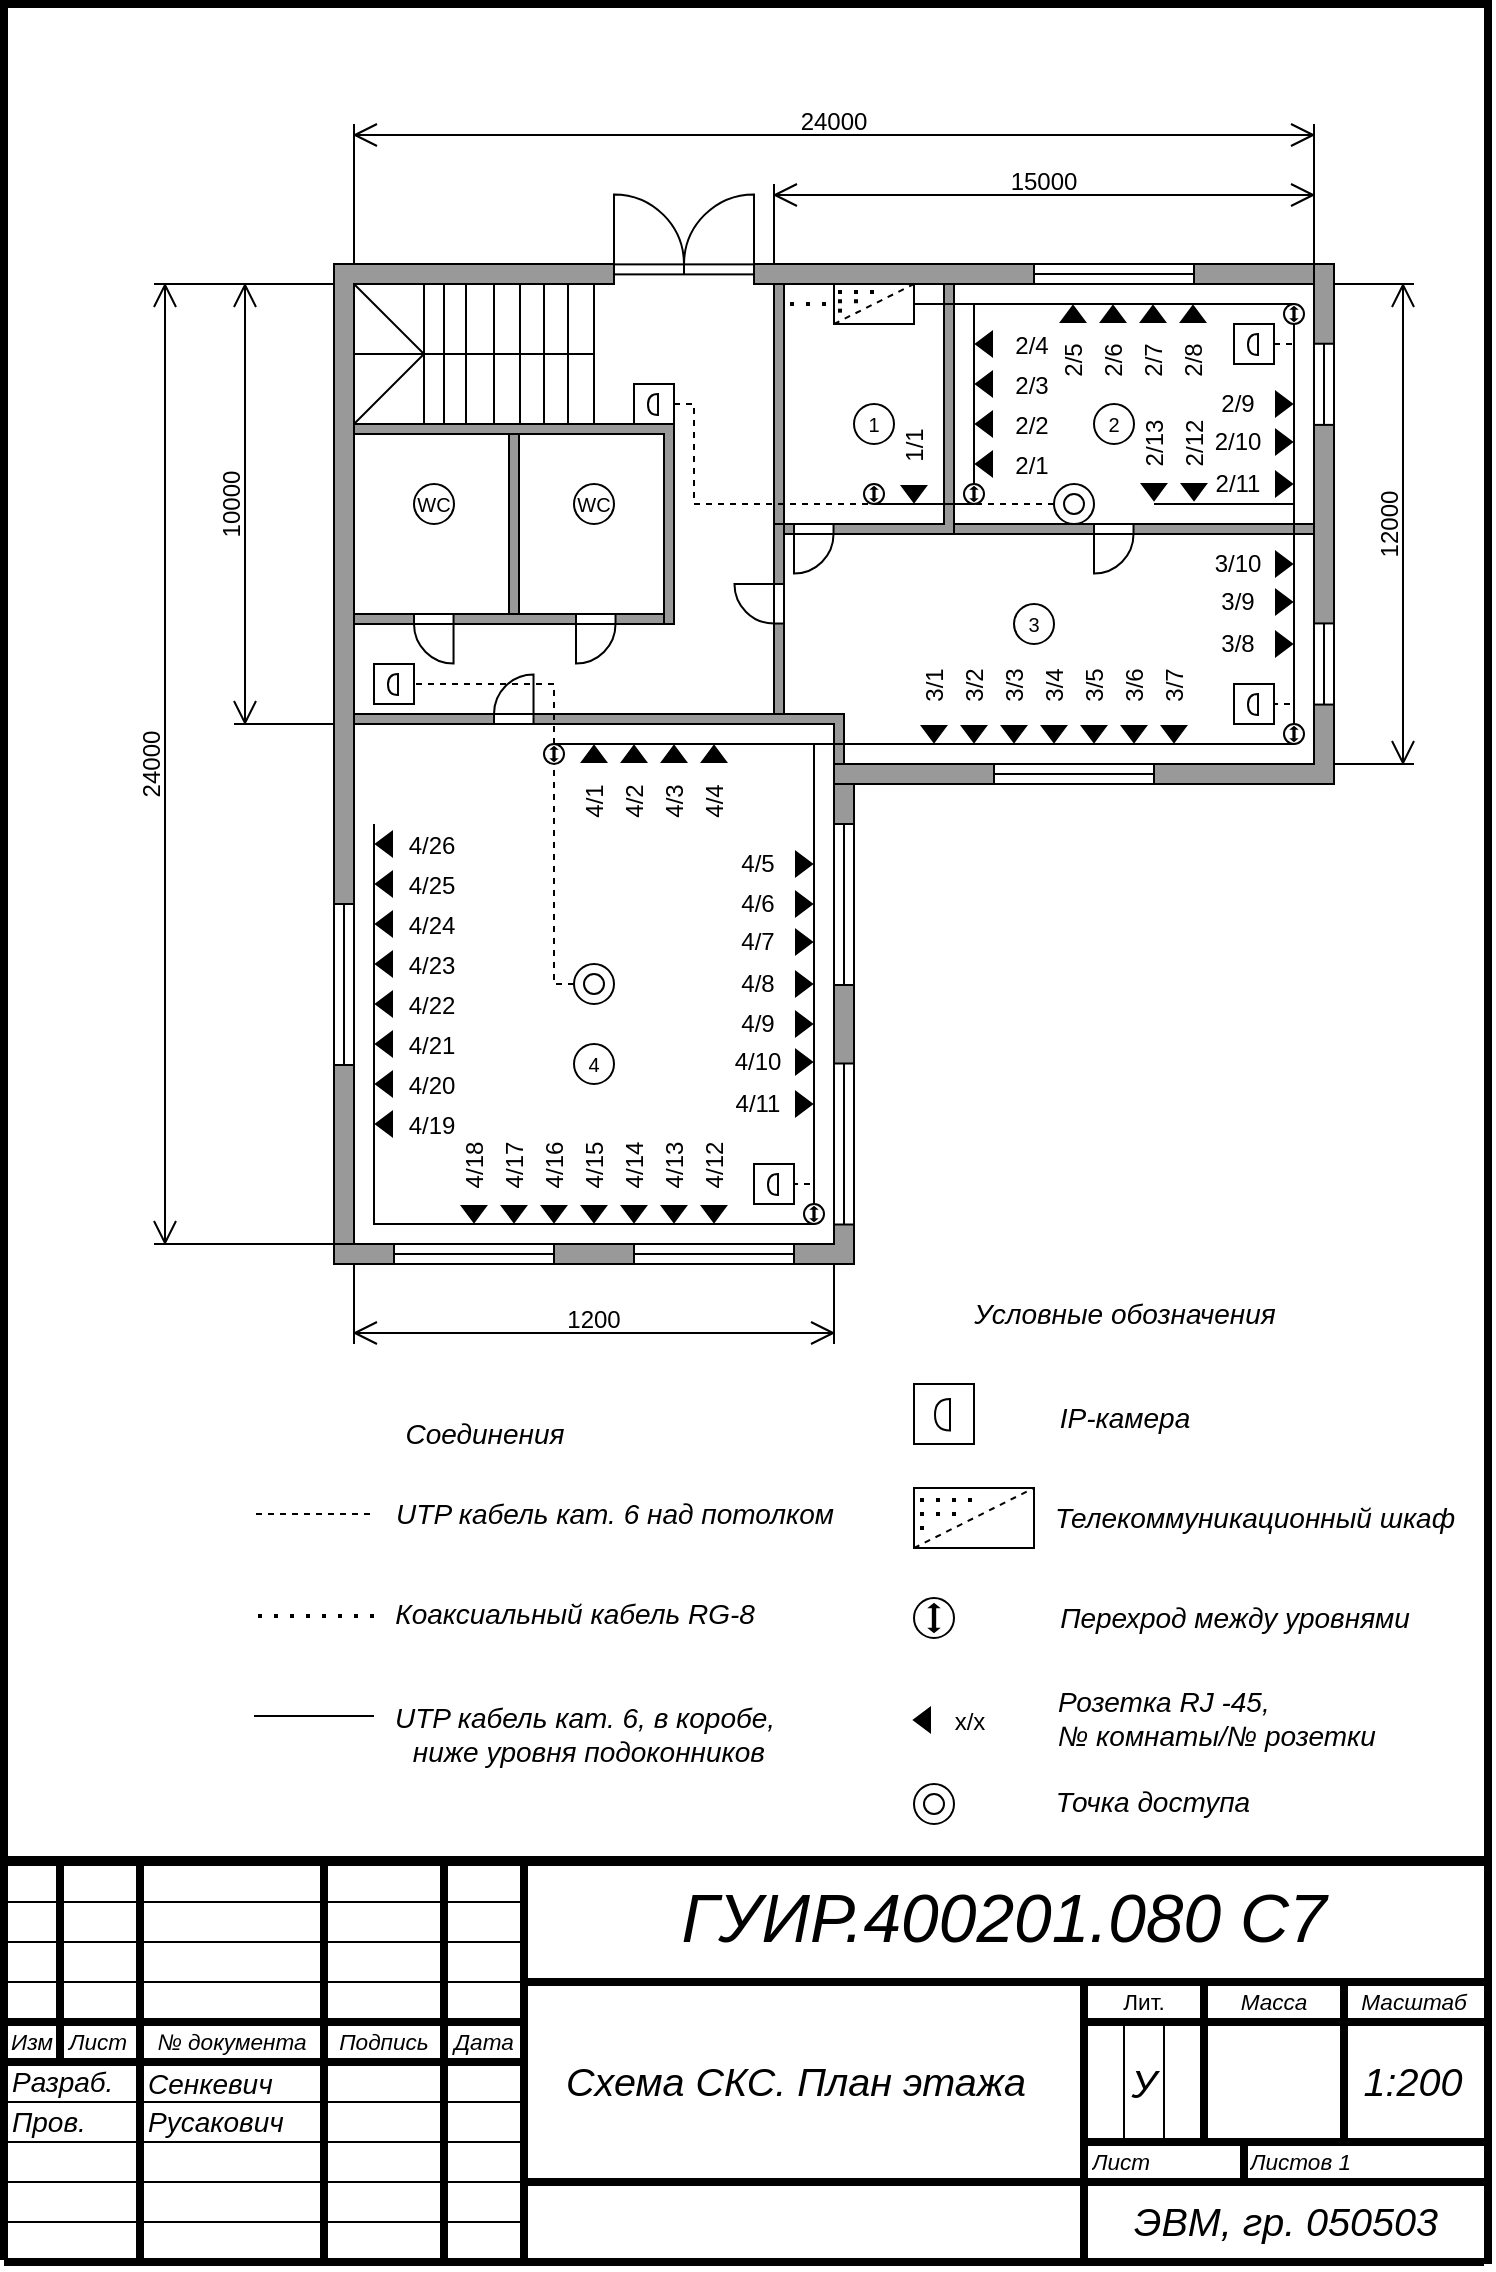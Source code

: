 <mxfile version="22.1.2" type="device">
  <diagram name="План этажа" id="АЛУ_а4">
    <mxGraphModel dx="2840" dy="489" grid="1" gridSize="10" guides="0" tooltips="1" connect="1" arrows="1" fold="1" page="1" pageScale="1" pageWidth="827" pageHeight="1169" background="none" math="0" shadow="0">
      <root>
        <mxCell id="0" />
        <mxCell id="1" style="" parent="0" />
        <mxCell id="aFtEZMVyqw2GVVvH-SNo-197" value="" style="group;movable=1;resizable=1;rotatable=1;deletable=1;editable=1;locked=0;connectable=1;" parent="1" vertex="1" connectable="0">
          <mxGeometry x="65" y="1190" width="744" height="928" as="geometry" />
        </mxCell>
        <UserObject label="" tags="Фон" id="21">
          <mxCell style="vsdxID=47;fillColor=none;gradientColor=none;shape=stencil(nZBLDoAgDERP0z3SIyjew0SURgSD+Lu9kMZoXLhwN9O+tukAlrNpJg1SzDH4QW/URgNYgZTkjA4UkwJUgGXng+6DX1zLfmoymdXo17xh5zmRJ6Q42BWCfc2oJfdAr+Yv+AP9Cb7OJ3H/2JG1HNGz/84klThPVCc=);strokeColor=#000000;strokeWidth=4;points=[];labelBackgroundColor=none;rounded=0;html=1;whiteSpace=wrap;movable=1;resizable=1;rotatable=1;deletable=1;editable=1;locked=0;connectable=1;" parent="aFtEZMVyqw2GVVvH-SNo-197" vertex="1">
            <mxGeometry width="742" height="928" as="geometry" />
          </mxCell>
        </UserObject>
        <UserObject label="" tags="Фон" id="2">
          <mxCell style="vsdxID=2;fillColor=#FFFFFF;gradientColor=none;shape=stencil(nY9LDoAgDERP0z3SI/i5BwkoRAUC+Lu9kGo0Lt3NtK/tFLCOWngFnMUU3Kg2I5MGbIBzY7UKJmUF2ALWvQtqCG6xkrwXhSxqdmvZsNNcxViZ4ewgT64jdDL2hf4E7wsXmsWThd549765c4l+xvYE);strokeColor=#000000;strokeWidth=4;spacingTop=-1;spacingBottom=-1;spacingLeft=-1;spacingRight=-1;points=[];labelBackgroundColor=#ffffff;rounded=0;html=1;whiteSpace=wrap;movable=1;resizable=1;rotatable=1;deletable=1;editable=1;locked=0;connectable=1;" parent="1" vertex="1">
            <mxGeometry x="65" y="2119" width="740" height="199" as="geometry" />
          </mxCell>
        </UserObject>
        <UserObject label="" tags="Фон" id="24">
          <mxCell style="vsdxID=3;edgeStyle=none;startArrow=none;endArrow=none;startSize=5;endSize=5;strokeWidth=4;strokeColor=#000000;spacingTop=-1;spacingBottom=-1;spacingLeft=-1;spacingRight=-1;verticalAlign=middle;html=1;labelBackgroundColor=#ffffff;rounded=0;movable=1;resizable=1;rotatable=1;deletable=1;editable=1;locked=0;connectable=1;" parent="1" edge="1">
            <mxGeometry relative="1" as="geometry">
              <Array as="points" />
              <mxPoint x="805" y="2179" as="sourcePoint" />
              <mxPoint x="325" y="2179" as="targetPoint" />
            </mxGeometry>
          </mxCell>
        </UserObject>
        <UserObject label="" tags="Фон" id="25">
          <mxCell style="vsdxID=4;edgeStyle=none;startArrow=none;endArrow=none;startSize=5;endSize=5;strokeWidth=4;strokeColor=#000000;spacingTop=-1;spacingBottom=-1;spacingLeft=-1;spacingRight=-1;verticalAlign=middle;html=1;labelBackgroundColor=#ffffff;rounded=0;movable=1;resizable=1;rotatable=1;deletable=1;editable=1;locked=0;connectable=1;" parent="1" edge="1">
            <mxGeometry relative="1" as="geometry">
              <Array as="points" />
              <mxPoint x="325" y="2119" as="sourcePoint" />
              <mxPoint x="325" y="2319" as="targetPoint" />
            </mxGeometry>
          </mxCell>
        </UserObject>
        <UserObject label="" tags="Фон" id="26">
          <mxCell style="vsdxID=5;edgeStyle=none;startArrow=none;endArrow=none;startSize=5;endSize=5;strokeWidth=4;strokeColor=#000000;spacingTop=-1;spacingBottom=-1;spacingLeft=-1;spacingRight=-1;verticalAlign=middle;html=1;labelBackgroundColor=#ffffff;rounded=0;movable=1;resizable=1;rotatable=1;deletable=1;editable=1;locked=0;connectable=1;" parent="1" edge="1">
            <mxGeometry relative="1" as="geometry">
              <Array as="points" />
              <mxPoint x="805" y="2279" as="sourcePoint" />
              <mxPoint x="325" y="2279" as="targetPoint" />
            </mxGeometry>
          </mxCell>
        </UserObject>
        <UserObject label="" tags="Фон" id="27">
          <mxCell style="vsdxID=6;edgeStyle=none;startArrow=none;endArrow=none;startSize=5;endSize=5;strokeWidth=4;strokeColor=#000000;spacingTop=-1;spacingBottom=-1;spacingLeft=-1;spacingRight=-1;verticalAlign=middle;html=1;labelBackgroundColor=#ffffff;rounded=0;movable=1;resizable=1;rotatable=1;deletable=1;editable=1;locked=0;connectable=1;" parent="1" edge="1">
            <mxGeometry relative="1" as="geometry">
              <Array as="points" />
              <mxPoint x="605" y="2179" as="sourcePoint" />
              <mxPoint x="605" y="2319" as="targetPoint" />
            </mxGeometry>
          </mxCell>
        </UserObject>
        <UserObject label="" tags="Фон" id="28">
          <mxCell style="vsdxID=7;edgeStyle=none;startArrow=none;endArrow=none;startSize=5;endSize=5;strokeWidth=4;strokeColor=#000000;spacingTop=-1;spacingBottom=-1;spacingLeft=-1;spacingRight=-1;verticalAlign=middle;html=1;labelBackgroundColor=#ffffff;rounded=0;movable=1;resizable=1;rotatable=1;deletable=1;editable=1;locked=0;connectable=1;" parent="1" edge="1">
            <mxGeometry relative="1" as="geometry">
              <mxPoint as="offset" />
              <Array as="points" />
              <mxPoint x="605" y="2199" as="sourcePoint" />
              <mxPoint x="805" y="2199" as="targetPoint" />
            </mxGeometry>
          </mxCell>
        </UserObject>
        <UserObject label="" tags="Фон" id="29">
          <mxCell style="vsdxID=8;edgeStyle=none;startArrow=none;endArrow=none;startSize=5;endSize=5;strokeWidth=4;strokeColor=#000000;spacingTop=-1;spacingBottom=-1;spacingLeft=-1;spacingRight=-1;verticalAlign=middle;html=1;labelBackgroundColor=#ffffff;rounded=0;movable=1;resizable=1;rotatable=1;deletable=1;editable=1;locked=0;connectable=1;" parent="1" edge="1">
            <mxGeometry relative="1" as="geometry">
              <mxPoint as="offset" />
              <Array as="points" />
              <mxPoint x="605" y="2259" as="sourcePoint" />
              <mxPoint x="805" y="2259" as="targetPoint" />
            </mxGeometry>
          </mxCell>
        </UserObject>
        <UserObject label="" tags="Фон" id="30">
          <mxCell style="vsdxID=9;edgeStyle=none;startArrow=none;endArrow=none;startSize=5;endSize=5;strokeWidth=4;strokeColor=#000000;spacingTop=-1;spacingBottom=-1;spacingLeft=-1;spacingRight=-1;verticalAlign=middle;html=1;labelBackgroundColor=#ffffff;rounded=0;movable=1;resizable=1;rotatable=1;deletable=1;editable=1;locked=0;connectable=1;" parent="1" edge="1">
            <mxGeometry relative="1" as="geometry">
              <Array as="points" />
              <mxPoint x="665" y="2179" as="sourcePoint" />
              <mxPoint x="665" y="2259" as="targetPoint" />
            </mxGeometry>
          </mxCell>
        </UserObject>
        <UserObject label="" tags="Фон" id="31">
          <mxCell style="vsdxID=10;edgeStyle=none;startArrow=none;endArrow=none;startSize=5;endSize=5;strokeColor=#000000;spacingTop=-1;spacingBottom=-1;spacingLeft=-1;spacingRight=-1;verticalAlign=middle;html=1;labelBackgroundColor=#ffffff;rounded=0;movable=1;resizable=1;rotatable=1;deletable=1;editable=1;locked=0;connectable=1;" parent="1" edge="1">
            <mxGeometry relative="1" as="geometry">
              <Array as="points" />
              <mxPoint x="625" y="2199" as="sourcePoint" />
              <mxPoint x="625" y="2259" as="targetPoint" />
            </mxGeometry>
          </mxCell>
        </UserObject>
        <UserObject label="" tags="Фон" id="32">
          <mxCell style="vsdxID=11;edgeStyle=none;startArrow=none;endArrow=none;startSize=5;endSize=5;strokeColor=#000000;spacingTop=-1;spacingBottom=-1;spacingLeft=-1;spacingRight=-1;verticalAlign=middle;html=1;labelBackgroundColor=#ffffff;rounded=0;movable=1;resizable=1;rotatable=1;deletable=1;editable=1;locked=0;connectable=1;" parent="1" edge="1">
            <mxGeometry relative="1" as="geometry">
              <Array as="points" />
              <mxPoint x="645" y="2199" as="sourcePoint" />
              <mxPoint x="645" y="2259" as="targetPoint" />
            </mxGeometry>
          </mxCell>
        </UserObject>
        <UserObject label="" tags="Фон" id="33">
          <mxCell style="vsdxID=12;edgeStyle=none;startArrow=none;endArrow=none;startSize=5;endSize=5;strokeWidth=4;strokeColor=#000000;spacingTop=-1;spacingBottom=-1;spacingLeft=-1;spacingRight=-1;verticalAlign=middle;html=1;labelBackgroundColor=#ffffff;rounded=0;movable=1;resizable=1;rotatable=1;deletable=1;editable=1;locked=0;connectable=1;" parent="1" edge="1">
            <mxGeometry relative="1" as="geometry">
              <Array as="points" />
              <mxPoint x="685" y="2259" as="sourcePoint" />
              <mxPoint x="685" y="2279" as="targetPoint" />
            </mxGeometry>
          </mxCell>
        </UserObject>
        <UserObject label="" tags="Фон" id="34">
          <mxCell style="vsdxID=13;edgeStyle=none;startArrow=none;endArrow=none;startSize=5;endSize=5;strokeWidth=4;strokeColor=#000000;spacingTop=-1;spacingBottom=-1;spacingLeft=-1;spacingRight=-1;verticalAlign=middle;html=1;labelBackgroundColor=#ffffff;rounded=0;movable=1;resizable=1;rotatable=1;deletable=1;editable=1;locked=0;connectable=1;" parent="1" edge="1">
            <mxGeometry relative="1" as="geometry">
              <Array as="points" />
              <mxPoint x="735" y="2179" as="sourcePoint" />
              <mxPoint x="735" y="2259" as="targetPoint" />
            </mxGeometry>
          </mxCell>
        </UserObject>
        <UserObject label="" tags="Фон" id="35">
          <mxCell style="vsdxID=14;edgeStyle=none;startArrow=none;endArrow=none;startSize=5;endSize=5;strokeWidth=4;strokeColor=#000000;spacingTop=-1;spacingBottom=-1;spacingLeft=-1;spacingRight=-1;verticalAlign=middle;html=1;labelBackgroundColor=#ffffff;rounded=0;movable=1;resizable=1;rotatable=1;deletable=1;editable=1;locked=0;connectable=1;" parent="1" edge="1">
            <mxGeometry relative="1" as="geometry">
              <Array as="points" />
              <mxPoint x="285" y="2119" as="sourcePoint" />
              <mxPoint x="285" y="2319" as="targetPoint" />
            </mxGeometry>
          </mxCell>
        </UserObject>
        <UserObject label="" tags="Фон" id="36">
          <mxCell style="vsdxID=15;edgeStyle=none;startArrow=none;endArrow=none;startSize=5;endSize=5;strokeWidth=4;strokeColor=#000000;spacingTop=-1;spacingBottom=-1;spacingLeft=-1;spacingRight=-1;verticalAlign=middle;html=1;labelBackgroundColor=#ffffff;rounded=0;movable=1;resizable=1;rotatable=1;deletable=1;editable=1;locked=0;connectable=1;" parent="1" edge="1">
            <mxGeometry relative="1" as="geometry">
              <Array as="points" />
              <mxPoint x="225" y="2119" as="sourcePoint" />
              <mxPoint x="225" y="2319" as="targetPoint" />
            </mxGeometry>
          </mxCell>
        </UserObject>
        <UserObject label="" tags="Фон" id="37">
          <mxCell style="vsdxID=16;edgeStyle=none;startArrow=none;endArrow=none;startSize=5;endSize=5;strokeWidth=4;strokeColor=#000000;spacingTop=-1;spacingBottom=-1;spacingLeft=-1;spacingRight=-1;verticalAlign=middle;html=1;labelBackgroundColor=#ffffff;rounded=0;movable=1;resizable=1;rotatable=1;deletable=1;editable=1;locked=0;connectable=1;" parent="1" edge="1">
            <mxGeometry relative="1" as="geometry">
              <Array as="points" />
              <mxPoint x="133" y="2119" as="sourcePoint" />
              <mxPoint x="133" y="2319" as="targetPoint" />
            </mxGeometry>
          </mxCell>
        </UserObject>
        <UserObject label="" tags="Фон" id="38">
          <mxCell style="vsdxID=17;edgeStyle=none;startArrow=none;endArrow=none;startSize=5;endSize=5;strokeColor=#000000;spacingTop=-1;spacingBottom=-1;spacingLeft=-1;spacingRight=-1;verticalAlign=middle;html=1;labelBackgroundColor=#ffffff;rounded=0;movable=1;resizable=1;rotatable=1;deletable=1;editable=1;locked=0;connectable=1;" parent="1" edge="1">
            <mxGeometry relative="1" as="geometry">
              <mxPoint as="offset" />
              <Array as="points" />
              <mxPoint x="65" y="2139" as="sourcePoint" />
              <mxPoint x="325" y="2139" as="targetPoint" />
            </mxGeometry>
          </mxCell>
        </UserObject>
        <UserObject label="" tags="Фон" id="39">
          <mxCell style="vsdxID=18;edgeStyle=none;startArrow=none;endArrow=none;startSize=5;endSize=5;strokeColor=#000000;spacingTop=-1;spacingBottom=-1;spacingLeft=-1;spacingRight=-1;verticalAlign=middle;html=1;labelBackgroundColor=#ffffff;rounded=0;movable=1;resizable=1;rotatable=1;deletable=1;editable=1;locked=0;connectable=1;" parent="1" edge="1">
            <mxGeometry relative="1" as="geometry">
              <mxPoint as="offset" />
              <Array as="points" />
              <mxPoint x="65" y="2159" as="sourcePoint" />
              <mxPoint x="325" y="2159" as="targetPoint" />
            </mxGeometry>
          </mxCell>
        </UserObject>
        <UserObject label="" tags="Фон" id="40">
          <mxCell style="vsdxID=19;edgeStyle=none;startArrow=none;endArrow=none;startSize=5;endSize=5;strokeColor=#000000;spacingTop=-1;spacingBottom=-1;spacingLeft=-1;spacingRight=-1;verticalAlign=middle;html=1;labelBackgroundColor=#ffffff;rounded=0;movable=1;resizable=1;rotatable=1;deletable=1;editable=1;locked=0;connectable=1;" parent="1" edge="1">
            <mxGeometry relative="1" as="geometry">
              <mxPoint as="offset" />
              <Array as="points" />
              <mxPoint x="65" y="2179" as="sourcePoint" />
              <mxPoint x="325" y="2179" as="targetPoint" />
            </mxGeometry>
          </mxCell>
        </UserObject>
        <UserObject label="" tags="Фон" id="41">
          <mxCell style="vsdxID=20;edgeStyle=none;startArrow=none;endArrow=none;startSize=5;endSize=5;strokeWidth=4;strokeColor=#000000;spacingTop=-1;spacingBottom=-1;spacingLeft=-1;spacingRight=-1;verticalAlign=middle;html=1;labelBackgroundColor=#ffffff;rounded=0;movable=1;resizable=1;rotatable=1;deletable=1;editable=1;locked=0;connectable=1;" parent="1" edge="1">
            <mxGeometry relative="1" as="geometry">
              <mxPoint as="offset" />
              <Array as="points" />
              <mxPoint x="65" y="2199" as="sourcePoint" />
              <mxPoint x="325" y="2199" as="targetPoint" />
            </mxGeometry>
          </mxCell>
        </UserObject>
        <UserObject label="" tags="Фон" id="42">
          <mxCell style="vsdxID=21;edgeStyle=none;startArrow=none;endArrow=none;startSize=5;endSize=5;strokeWidth=4;strokeColor=#000000;spacingTop=-1;spacingBottom=-1;spacingLeft=-1;spacingRight=-1;verticalAlign=middle;html=1;labelBackgroundColor=#ffffff;rounded=0;movable=1;resizable=1;rotatable=1;deletable=1;editable=1;locked=0;connectable=1;" parent="1" edge="1">
            <mxGeometry relative="1" as="geometry">
              <mxPoint as="offset" />
              <Array as="points" />
              <mxPoint x="65" y="2219" as="sourcePoint" />
              <mxPoint x="325" y="2219" as="targetPoint" />
            </mxGeometry>
          </mxCell>
        </UserObject>
        <UserObject label="" tags="Фон" id="43">
          <mxCell style="vsdxID=22;edgeStyle=none;startArrow=none;endArrow=none;startSize=5;endSize=5;strokeColor=#000000;spacingTop=-1;spacingBottom=-1;spacingLeft=-1;spacingRight=-1;verticalAlign=middle;html=1;labelBackgroundColor=#ffffff;rounded=0;movable=1;resizable=1;rotatable=1;deletable=1;editable=1;locked=0;connectable=1;" parent="1" edge="1">
            <mxGeometry relative="1" as="geometry">
              <mxPoint as="offset" />
              <Array as="points" />
              <mxPoint x="65" y="2239" as="sourcePoint" />
              <mxPoint x="325" y="2239" as="targetPoint" />
            </mxGeometry>
          </mxCell>
        </UserObject>
        <UserObject label="" tags="Фон" id="44">
          <mxCell style="vsdxID=23;edgeStyle=none;startArrow=none;endArrow=none;startSize=5;endSize=5;strokeColor=#000000;spacingTop=-1;spacingBottom=-1;spacingLeft=-1;spacingRight=-1;verticalAlign=middle;html=1;labelBackgroundColor=#ffffff;rounded=0;movable=1;resizable=1;rotatable=1;deletable=1;editable=1;locked=0;connectable=1;" parent="1" edge="1">
            <mxGeometry relative="1" as="geometry">
              <mxPoint as="offset" />
              <Array as="points" />
              <mxPoint x="65" y="2259" as="sourcePoint" />
              <mxPoint x="325" y="2259" as="targetPoint" />
            </mxGeometry>
          </mxCell>
        </UserObject>
        <UserObject label="" tags="Фон" id="45">
          <mxCell style="vsdxID=24;edgeStyle=none;startArrow=none;endArrow=none;startSize=5;endSize=5;strokeColor=#000000;spacingTop=-1;spacingBottom=-1;spacingLeft=-1;spacingRight=-1;verticalAlign=middle;html=1;labelBackgroundColor=#ffffff;rounded=0;movable=1;resizable=1;rotatable=1;deletable=1;editable=1;locked=0;connectable=1;" parent="1" edge="1">
            <mxGeometry relative="1" as="geometry">
              <mxPoint as="offset" />
              <Array as="points" />
              <mxPoint x="65" y="2279" as="sourcePoint" />
              <mxPoint x="325" y="2279" as="targetPoint" />
            </mxGeometry>
          </mxCell>
        </UserObject>
        <UserObject label="" tags="Фон" id="46">
          <mxCell style="vsdxID=25;edgeStyle=none;startArrow=none;endArrow=none;startSize=5;endSize=5;strokeColor=#000000;spacingTop=-1;spacingBottom=-1;spacingLeft=-1;spacingRight=-1;verticalAlign=middle;html=1;labelBackgroundColor=#ffffff;rounded=0;movable=1;resizable=1;rotatable=1;deletable=1;editable=1;locked=0;connectable=1;" parent="1" edge="1">
            <mxGeometry relative="1" as="geometry">
              <mxPoint as="offset" />
              <Array as="points" />
              <mxPoint x="65" y="2299" as="sourcePoint" />
              <mxPoint x="325" y="2299" as="targetPoint" />
            </mxGeometry>
          </mxCell>
        </UserObject>
        <UserObject label="" tags="Фон" id="47">
          <mxCell style="vsdxID=26;edgeStyle=none;startArrow=none;endArrow=none;startSize=5;endSize=5;strokeColor=#000000;spacingTop=-1;spacingBottom=-1;spacingLeft=-1;spacingRight=-1;verticalAlign=middle;html=1;labelBackgroundColor=#ffffff;rounded=0;movable=1;resizable=1;rotatable=1;deletable=1;editable=1;locked=0;connectable=1;" parent="1" edge="1">
            <mxGeometry relative="1" as="geometry">
              <mxPoint as="offset" />
              <Array as="points" />
              <mxPoint x="65" y="2319" as="sourcePoint" />
              <mxPoint x="325" y="2319" as="targetPoint" />
            </mxGeometry>
          </mxCell>
        </UserObject>
        <UserObject label="" tags="Фон" id="48">
          <mxCell style="vsdxID=27;edgeStyle=none;startArrow=none;endArrow=none;startSize=5;endSize=5;strokeWidth=4;strokeColor=#000000;spacingTop=-1;spacingBottom=-1;spacingLeft=-1;spacingRight=-1;verticalAlign=middle;html=1;labelBackgroundColor=#ffffff;rounded=0;movable=1;resizable=1;rotatable=1;deletable=1;editable=1;locked=0;connectable=1;" parent="1" edge="1">
            <mxGeometry relative="1" as="geometry">
              <Array as="points" />
              <mxPoint x="93" y="2119" as="sourcePoint" />
              <mxPoint x="93" y="2219" as="targetPoint" />
            </mxGeometry>
          </mxCell>
        </UserObject>
        <UserObject label="&lt;div style=&quot;font-size: 1px&quot;&gt;&lt;font style=&quot;font-size:11.29px;font-family:Arial;color:#000000;direction:ltr;letter-spacing:0px;line-height:120%;opacity:1&quot;&gt;&lt;i&gt;№ документа&lt;br/&gt;&lt;/i&gt;&lt;/font&gt;&lt;/div&gt;" tags="Фон" id="3">
          <mxCell style="verticalAlign=middle;align=center;overflow=width;vsdxID=28;fillColor=none;gradientColor=none;shape=stencil(nZBLDoAgDERP0z3SIyjew0SURgSD+Lu9kMZoXLhwN9O+tukAlrNpJg1SzDH4QW/URgNYgZTkjA4UkwJUgGXng+6DX1zLfmoymdXo17xh5zmRJ6Q42BWCfc2oJfdAr+Yv+AP9Cb7OJ3H/2JG1HNGz/84klThPVCc=);strokeColor=none;strokeWidth=4;spacingTop=-1;spacingBottom=-1;spacingLeft=-1;spacingRight=-1;points=[];labelBackgroundColor=none;rounded=0;html=1;whiteSpace=wrap;movable=1;resizable=1;rotatable=1;deletable=1;editable=1;locked=0;connectable=1;" parent="1" vertex="1">
            <mxGeometry x="135" y="2201" width="88" height="16" as="geometry" />
          </mxCell>
        </UserObject>
        <UserObject label="&lt;div style=&quot;font-size: 1px&quot;&gt;&lt;font style=&quot;font-size:11.29px;font-family:Arial;color:#000000;direction:ltr;letter-spacing:0px;line-height:120%;opacity:1&quot;&gt;&lt;i&gt;Подпись&lt;br/&gt;&lt;/i&gt;&lt;/font&gt;&lt;/div&gt;" tags="Фон" id="4">
          <mxCell style="verticalAlign=middle;align=center;overflow=width;vsdxID=29;fillColor=none;gradientColor=none;shape=stencil(nZBLDoAgDERP0z3SIyjew0SURgSD+Lu9kMZoXLhwN9O+tukAlrNpJg1SzDH4QW/URgNYgZTkjA4UkwJUgGXng+6DX1zLfmoymdXo17xh5zmRJ6Q42BWCfc2oJfdAr+Yv+AP9Cb7OJ3H/2JG1HNGz/84klThPVCc=);strokeColor=none;strokeWidth=4;spacingTop=-1;spacingBottom=-1;spacingLeft=-1;spacingRight=-1;points=[];labelBackgroundColor=none;rounded=0;html=1;whiteSpace=wrap;movable=1;resizable=1;rotatable=1;deletable=1;editable=1;locked=0;connectable=1;" parent="1" vertex="1">
            <mxGeometry x="227" y="2201" width="56" height="16" as="geometry" />
          </mxCell>
        </UserObject>
        <UserObject label="&lt;div style=&quot;font-size: 1px&quot;&gt;&lt;font style=&quot;font-size:11.29px;font-family:Arial;color:#000000;direction:ltr;letter-spacing:0px;line-height:120%;opacity:1&quot;&gt;&lt;i&gt;Дата&lt;br/&gt;&lt;/i&gt;&lt;/font&gt;&lt;/div&gt;" tags="Фон" id="5">
          <mxCell style="verticalAlign=middle;align=center;overflow=width;vsdxID=30;fillColor=none;gradientColor=none;shape=stencil(nZBLDoAgDERP0z3SIyjew0SURgSD+Lu9kMZoXLhwN9O+tukAlrNpJg1SzDH4QW/URgNYgZTkjA4UkwJUgGXng+6DX1zLfmoymdXo17xh5zmRJ6Q42BWCfc2oJfdAr+Yv+AP9Cb7OJ3H/2JG1HNGz/84klThPVCc=);strokeColor=none;strokeWidth=4;spacingTop=-1;spacingBottom=-1;spacingLeft=-1;spacingRight=-1;points=[];labelBackgroundColor=none;rounded=0;html=1;whiteSpace=wrap;movable=1;resizable=1;rotatable=1;deletable=1;editable=1;locked=0;connectable=1;" parent="1" vertex="1">
            <mxGeometry x="287" y="2201" width="36" height="16" as="geometry" />
          </mxCell>
        </UserObject>
        <UserObject label="&lt;div style=&quot;font-size: 1px&quot;&gt;&lt;font style=&quot;font-size:11.29px;font-family:Arial;color:#000000;direction:ltr;letter-spacing:0px;line-height:120%;opacity:1&quot;&gt;Лит.&lt;br/&gt;&lt;/font&gt;&lt;/div&gt;" tags="Фон" id="6">
          <mxCell style="verticalAlign=middle;align=center;overflow=width;vsdxID=31;fillColor=none;gradientColor=none;shape=stencil(nZBLDoAgDERP0z3SIyjew0SURgSD+Lu9kMZoXLhwN9O+tukAlrNpJg1SzDH4QW/URgNYgZTkjA4UkwJUgGXng+6DX1zLfmoymdXo17xh5zmRJ6Q42BWCfc2oJfdAr+Yv+AP9Cb7OJ3H/2JG1HNGz/84klThPVCc=);strokeColor=none;strokeWidth=4;spacingTop=-1;spacingBottom=-1;spacingLeft=-1;spacingRight=-1;points=[];labelBackgroundColor=none;rounded=0;html=1;whiteSpace=wrap;movable=1;resizable=1;rotatable=1;deletable=1;editable=1;locked=0;connectable=1;" parent="1" vertex="1">
            <mxGeometry x="607" y="2181" width="56" height="16" as="geometry" />
          </mxCell>
        </UserObject>
        <UserObject label="&lt;div style=&quot;font-size: 1px&quot;&gt;&lt;font style=&quot;font-size:11.29px;font-family:Arial;color:#000000;direction:ltr;letter-spacing:0px;line-height:120%;opacity:1&quot;&gt;&lt;i&gt;Масса&lt;br/&gt;&lt;/i&gt;&lt;/font&gt;&lt;/div&gt;" tags="Фон" id="7">
          <mxCell style="verticalAlign=middle;align=center;overflow=width;vsdxID=32;fillColor=none;gradientColor=none;shape=stencil(nZBLDoAgDERP0z3SIyjew0SURgSD+Lu9kMZoXLhwN9O+tukAlrNpJg1SzDH4QW/URgNYgZTkjA4UkwJUgGXng+6DX1zLfmoymdXo17xh5zmRJ6Q42BWCfc2oJfdAr+Yv+AP9Cb7OJ3H/2JG1HNGz/84klThPVCc=);strokeColor=none;strokeWidth=4;spacingTop=-1;spacingBottom=-1;spacingLeft=-1;spacingRight=-1;points=[];labelBackgroundColor=none;rounded=0;html=1;whiteSpace=wrap;movable=1;resizable=1;rotatable=1;deletable=1;editable=1;locked=0;connectable=1;" parent="1" vertex="1">
            <mxGeometry x="667" y="2181" width="66" height="16" as="geometry" />
          </mxCell>
        </UserObject>
        <UserObject label="&lt;div style=&quot;font-size: 1px&quot;&gt;&lt;font style=&quot;font-size:11.29px;font-family:Arial;color:#000000;direction:ltr;letter-spacing:0px;line-height:120%;opacity:1&quot;&gt;&lt;i&gt;Масштаб&lt;br/&gt;&lt;/i&gt;&lt;/font&gt;&lt;/div&gt;" tags="Фон" id="8">
          <mxCell style="verticalAlign=middle;align=center;overflow=width;vsdxID=33;fillColor=none;gradientColor=none;shape=stencil(nZBLDoAgDERP0z3SIyjew0SURgSD+Lu9kMZoXLhwN9O+tukAlrNpJg1SzDH4QW/URgNYgZTkjA4UkwJUgGXng+6DX1zLfmoymdXo17xh5zmRJ6Q42BWCfc2oJfdAr+Yv+AP9Cb7OJ3H/2JG1HNGz/84klThPVCc=);strokeColor=none;strokeWidth=4;spacingTop=-1;spacingBottom=-1;spacingLeft=-1;spacingRight=-1;points=[];labelBackgroundColor=none;rounded=0;html=1;whiteSpace=wrap;movable=1;resizable=1;rotatable=1;deletable=1;editable=1;locked=0;connectable=1;" parent="1" vertex="1">
            <mxGeometry x="737" y="2181" width="66" height="16" as="geometry" />
          </mxCell>
        </UserObject>
        <UserObject label="&lt;div style=&quot;font-size: 1px&quot;&gt;&lt;p style=&quot;text-align:center;margin-left:0;margin-right:0;margin-top:0px;margin-bottom:0px;text-indent:0;vertical-align:middle;direction:rtl;&quot;&gt;&lt;font style=&quot;font-size:33.87px;font-family:Arial;color:#000000;direction:ltr;letter-spacing:0px;line-height:120%;opacity:1&quot;&gt;&lt;i&gt;ГУИР.400201.080 C7&lt;br&gt;&lt;/i&gt;&lt;/font&gt;&lt;/p&gt;&lt;/div&gt;" tags="Фон" id="9">
          <mxCell style="verticalAlign=middle;align=center;overflow=width;vsdxID=34;fillColor=none;gradientColor=none;shape=stencil(nZBLDoAgDERP0z3SIyjew0SURgSD+Lu9kMZoXLhwN9O+tukAlrNpJg1SzDH4QW/URgNYgZTkjA4UkwJUgGXng+6DX1zLfmoymdXo17xh5zmRJ6Q42BWCfc2oJfdAr+Yv+AP9Cb7OJ3H/2JG1HNGz/84klThPVCc=);strokeColor=none;spacingTop=-1;spacingBottom=-1;spacingLeft=-1;spacingRight=-1;points=[];labelBackgroundColor=none;rounded=0;html=1;whiteSpace=wrap;movable=1;resizable=1;rotatable=1;deletable=1;editable=1;locked=0;connectable=1;" parent="1" vertex="1">
            <mxGeometry x="326" y="2117" width="478" height="60" as="geometry" />
          </mxCell>
        </UserObject>
        <UserObject label="&lt;div style=&quot;font-size: 1px&quot;&gt;&lt;p style=&quot;text-align:left;margin-left:0;margin-right:0;margin-top:0px;margin-bottom:0px;text-indent:0;vertical-align:middle;direction:ltr;&quot;&gt;&lt;font style=&quot;font-size:11.29px;font-family:Arial;color:#000000;direction:ltr;letter-spacing:0px;line-height:120%;opacity:1&quot;&gt;&lt;i&gt;Лист&lt;/i&gt;&lt;/font&gt;&lt;font style=&quot;font-size:11.29px;font-family:Arial;color:#000000;direction:ltr;letter-spacing:0px;line-height:120%;opacity:1&quot;&gt;&lt;i&gt; &lt;/i&gt;&lt;/font&gt;&lt;font style=&quot;font-size:11.29px;font-family:Arial;color:#000000;direction:ltr;letter-spacing:0px;line-height:120%;opacity:1&quot;&gt;&lt;i&gt;&#x9;&lt;br/&gt;&lt;/i&gt;&lt;/font&gt;&lt;/p&gt;&lt;/div&gt;" tags="Фон" id="10">
          <mxCell style="verticalAlign=middle;align=left;overflow=width;vsdxID=35;fillColor=none;gradientColor=none;shape=stencil(nZBLDoAgDERP0z3SIyjew0SURgSD+Lu9kMZoXLhwN9O+tukAlrNpJg1SzDH4QW/URgNYgZTkjA4UkwJUgGXng+6DX1zLfmoymdXo17xh5zmRJ6Q42BWCfc2oJfdAr+Yv+AP9Cb7OJ3H/2JG1HNGz/84klThPVCc=);strokeColor=none;strokeWidth=4;spacingTop=-1;spacingBottom=-1;spacingLeft=-1;spacingRight=-1;points=[];labelBackgroundColor=none;rounded=0;html=1;whiteSpace=wrap;movable=1;resizable=1;rotatable=1;deletable=1;editable=1;locked=0;connectable=1;" parent="1" vertex="1">
            <mxGeometry x="609" y="2261" width="76" height="16" as="geometry" />
          </mxCell>
        </UserObject>
        <UserObject label="&lt;div style=&quot;font-size: 1px&quot;&gt;&lt;p style=&quot;text-align:left;margin-left:0;margin-right:0;margin-top:0px;margin-bottom:0px;text-indent:0;vertical-align:middle;direction:ltr;&quot;&gt;&lt;font style=&quot;font-size:11.29px;font-family:Arial;color:#000000;direction:ltr;letter-spacing:0px;line-height:120%;opacity:1&quot;&gt;&lt;i&gt;Листов             1&lt;/i&gt;&lt;/font&gt;&lt;font style=&quot;font-size:11.29px;font-family:Arial;color:#000000;direction:ltr;letter-spacing:0px;line-height:120%;opacity:1&quot;&gt;&lt;i&gt;&lt;br/&gt;&lt;/i&gt;&lt;/font&gt;&lt;/p&gt;&lt;/div&gt;" tags="Фон" id="11">
          <mxCell style="verticalAlign=middle;align=left;overflow=width;vsdxID=36;fillColor=none;gradientColor=none;shape=stencil(nZBLDoAgDERP0z3SIyjew0SURgSD+Lu9kMZoXLhwN9O+tukAlrNpJg1SzDH4QW/URgNYgZTkjA4UkwJUgGXng+6DX1zLfmoymdXo17xh5zmRJ6Q42BWCfc2oJfdAr+Yv+AP9Cb7OJ3H/2JG1HNGz/84klThPVCc=);strokeColor=none;strokeWidth=4;spacingTop=-1;spacingBottom=-1;spacingLeft=-1;spacingRight=-1;points=[];labelBackgroundColor=none;rounded=0;html=1;whiteSpace=wrap;movable=1;resizable=1;rotatable=1;deletable=1;editable=1;locked=0;connectable=1;" parent="1" vertex="1">
            <mxGeometry x="688" y="2261" width="116" height="16" as="geometry" />
          </mxCell>
        </UserObject>
        <UserObject label="&lt;div style=&quot;font-size: 1px&quot;&gt;&lt;font style=&quot;font-size:19.76px;font-family:Arial;color:#000000;direction:ltr;letter-spacing:0px;line-height:120%;opacity:1&quot;&gt;&lt;i&gt;У&lt;br/&gt;&lt;/i&gt;&lt;/font&gt;&lt;/div&gt;" tags="Фон" id="12">
          <mxCell style="verticalAlign=middle;align=center;overflow=width;vsdxID=37;fillColor=none;gradientColor=none;shape=stencil(nZBLDoAgDERP0z3SIyjew0SURgSD+Lu9kMZoXLhwN9O+tukAlrNpJg1SzDH4QW/URgNYgZTkjA4UkwJUgGXng+6DX1zLfmoymdXo17xh5zmRJ6Q42BWCfc2oJfdAr+Yv+AP9Cb7OJ3H/2JG1HNGz/84klThPVCc=);strokeColor=none;strokeWidth=4;spacingTop=-1;spacingBottom=-1;spacingLeft=-1;spacingRight=-1;points=[];labelBackgroundColor=none;rounded=0;html=1;whiteSpace=wrap;movable=1;resizable=1;rotatable=1;deletable=1;editable=1;locked=0;connectable=1;" parent="1" vertex="1">
            <mxGeometry x="625" y="2210" width="20" height="40" as="geometry" />
          </mxCell>
        </UserObject>
        <UserObject label="&lt;div style=&quot;font-size: 1px&quot;&gt;&lt;font style=&quot;font-size:19.76px;font-family:Arial;color:#000000;direction:ltr;letter-spacing:0px;line-height:120%;opacity:1&quot;&gt;&lt;i&gt;ЭВМ, гр. 050503&lt;br&gt;&lt;/i&gt;&lt;/font&gt;&lt;/div&gt;" tags="Фон" id="13">
          <mxCell style="verticalAlign=middle;align=center;overflow=width;vsdxID=38;fillColor=none;gradientColor=none;shape=stencil(nZBLDoAgDERP0z3SIyjew0SURgSD+Lu9kMZoXLhwN9O+tukAlrNpJg1SzDH4QW/URgNYgZTkjA4UkwJUgGXng+6DX1zLfmoymdXo17xh5zmRJ6Q42BWCfc2oJfdAr+Yv+AP9Cb7OJ3H/2JG1HNGz/84klThPVCc=);strokeColor=none;strokeWidth=4;spacingTop=-1;spacingBottom=-1;spacingLeft=-1;spacingRight=-1;points=[];labelBackgroundColor=none;rounded=0;html=1;whiteSpace=wrap;movable=1;resizable=1;rotatable=1;deletable=1;editable=1;locked=0;connectable=1;" parent="1" vertex="1">
            <mxGeometry x="607" y="2279" width="198" height="40" as="geometry" />
          </mxCell>
        </UserObject>
        <UserObject label="&lt;div style=&quot;font-size: 1px&quot;&gt;&lt;font style=&quot;font-size:11.29px;font-family:Arial;color:#000000;direction:ltr;letter-spacing:0px;line-height:120%;opacity:1&quot;&gt;&lt;i&gt;Изм&lt;br/&gt;&lt;/i&gt;&lt;/font&gt;&lt;/div&gt;" tags="Фон" id="14">
          <mxCell style="verticalAlign=middle;align=center;overflow=width;vsdxID=39;fillColor=none;gradientColor=none;shape=stencil(nZBLDoAgDERP0z3SIyjew0SURgSD+Lu9kMZoXLhwN9O+tukAlrNpJg1SzDH4QW/URgNYgZTkjA4UkwJUgGXng+6DX1zLfmoymdXo17xh5zmRJ6Q42BWCfc2oJfdAr+Yv+AP9Cb7OJ3H/2JG1HNGz/84klThPVCc=);strokeColor=none;strokeWidth=4;spacingTop=-1;spacingBottom=-1;spacingLeft=-1;spacingRight=-1;points=[];labelBackgroundColor=none;rounded=0;html=1;whiteSpace=wrap;movable=1;resizable=1;rotatable=1;deletable=1;editable=1;locked=0;connectable=1;" parent="1" vertex="1">
            <mxGeometry x="65" y="2201" width="28" height="16" as="geometry" />
          </mxCell>
        </UserObject>
        <UserObject label="&lt;div style=&quot;font-size: 1px&quot;&gt;&lt;font style=&quot;font-size:11.29px;font-family:Arial;color:#000000;direction:ltr;letter-spacing:0px;line-height:120%;opacity:1&quot;&gt;&lt;i&gt;Лист&lt;br/&gt;&lt;/i&gt;&lt;/font&gt;&lt;/div&gt;" tags="Фон" id="15">
          <mxCell style="verticalAlign=middle;align=center;overflow=width;vsdxID=40;fillColor=none;gradientColor=none;shape=stencil(nZBLDoAgDERP0z3SIyjew0SURgSD+Lu9kMZoXLhwN9O+tukAlrNpJg1SzDH4QW/URgNYgZTkjA4UkwJUgGXng+6DX1zLfmoymdXo17xh5zmRJ6Q42BWCfc2oJfdAr+Yv+AP9Cb7OJ3H/2JG1HNGz/84klThPVCc=);strokeColor=none;strokeWidth=4;spacingTop=-1;spacingBottom=-1;spacingLeft=-1;spacingRight=-1;points=[];labelBackgroundColor=none;rounded=0;html=1;whiteSpace=wrap;movable=1;resizable=1;rotatable=1;deletable=1;editable=1;locked=0;connectable=1;" parent="1" vertex="1">
            <mxGeometry x="94" y="2201" width="36" height="16" as="geometry" />
          </mxCell>
        </UserObject>
        <UserObject label="&lt;div style=&quot;&quot;&gt;&lt;p style=&quot;text-align: left; margin: 0px; text-indent: 0px; vertical-align: middle; direction: rtl;&quot;&gt;&lt;font style=&quot;font-family: Arial; color: rgb(0, 0, 0); direction: ltr; letter-spacing: 0px; line-height: 120%; opacity: 1;&quot;&gt;&lt;i style=&quot;&quot;&gt;&lt;font style=&quot;font-size: 14px;&quot;&gt;Сенкевич&lt;/font&gt;&lt;br&gt;&lt;/i&gt;&lt;/font&gt;&lt;/p&gt;&lt;/div&gt;" tags="Фон" id="16">
          <mxCell style="verticalAlign=middle;align=right;overflow=width;vsdxID=41;fillColor=none;gradientColor=none;shape=stencil(nZBLDoAgDERP0z3SIyjew0SURgSD+Lu9kMZoXLhwN9O+tukAlrNpJg1SzDH4QW/URgNYgZTkjA4UkwJUgGXng+6DX1zLfmoymdXo17xh5zmRJ6Q42BWCfc2oJfdAr+Yv+AP9Cb7OJ3H/2JG1HNGz/84klThPVCc=);strokeColor=none;strokeWidth=4;spacingTop=-1;spacingBottom=-1;spacingLeft=-1;spacingRight=-1;points=[];labelBackgroundColor=none;rounded=0;html=1;whiteSpace=wrap;movable=1;resizable=1;rotatable=1;deletable=1;editable=1;locked=0;connectable=1;" parent="1" vertex="1">
            <mxGeometry x="137" y="2218" width="120" height="23" as="geometry" />
          </mxCell>
        </UserObject>
        <UserObject label="&lt;div style=&quot;&quot;&gt;&lt;p style=&quot;text-align: left; margin: 0px; text-indent: 0px; vertical-align: middle; direction: rtl;&quot;&gt;&lt;font style=&quot;font-family: Arial; color: rgb(0, 0, 0); direction: ltr; letter-spacing: 0px; line-height: 120%; opacity: 1;&quot;&gt;&lt;i style=&quot;&quot;&gt;&lt;font style=&quot;font-size: 14px;&quot;&gt;Русакович&lt;/font&gt;&lt;br&gt;&lt;/i&gt;&lt;/font&gt;&lt;/p&gt;&lt;/div&gt;" tags="Фон" id="19">
          <mxCell style="verticalAlign=middle;align=center;overflow=width;vsdxID=44;fillColor=none;gradientColor=none;shape=stencil(nZBLDoAgDERP0z3SIyjew0SURgSD+Lu9kMZoXLhwN9O+tukAlrNpJg1SzDH4QW/URgNYgZTkjA4UkwJUgGXng+6DX1zLfmoymdXo17xh5zmRJ6Q42BWCfc2oJfdAr+Yv+AP9Cb7OJ3H/2JG1HNGz/84klThPVCc=);strokeColor=none;strokeWidth=4;spacingTop=-1;spacingBottom=-1;spacingLeft=-1;spacingRight=-1;points=[];labelBackgroundColor=none;rounded=0;html=1;whiteSpace=wrap;movable=1;resizable=1;rotatable=1;deletable=1;editable=1;locked=0;connectable=1;" parent="1" vertex="1">
            <mxGeometry x="137" y="2239" width="86" height="20" as="geometry" />
          </mxCell>
        </UserObject>
        <UserObject label="&lt;div style=&quot;font-size: 1px&quot;&gt;&lt;p style=&quot;text-align:center;margin-left:0;margin-right:0;margin-top:0px;margin-bottom:0px;text-indent:0;vertical-align:middle;direction:rtl;&quot;&gt;&lt;font style=&quot;font-size:19.76px;font-family:Arial;color:#000000;direction:ltr;letter-spacing:0px;line-height:120%;opacity:1&quot;&gt;&lt;i&gt;Схема СКС. План этажа&lt;br/&gt;&lt;/i&gt;&lt;/font&gt;&lt;/p&gt;&lt;/div&gt;" tags="Фон" id="20">
          <mxCell style="verticalAlign=middle;align=center;overflow=width;vsdxID=45;fillColor=none;gradientColor=none;shape=stencil(nZBLDoAgDERP0z3SIyjew0SURgSD+Lu9kMZoXLhwN9O+tukAlrNpJg1SzDH4QW/URgNYgZTkjA4UkwJUgGXng+6DX1zLfmoymdXo17xh5zmRJ6Q42BWCfc2oJfdAr+Yv+AP9Cb7OJ3H/2JG1HNGz/84klThPVCc=);strokeColor=none;spacingTop=-1;spacingBottom=-1;spacingLeft=-1;spacingRight=-1;points=[];labelBackgroundColor=none;rounded=0;html=1;whiteSpace=wrap;movable=1;resizable=1;rotatable=1;deletable=1;editable=1;locked=0;connectable=1;" parent="1" vertex="1">
            <mxGeometry x="325" y="2179" width="272" height="100" as="geometry" />
          </mxCell>
        </UserObject>
        <UserObject label="" tags="Фон" id="49">
          <mxCell style="vsdxID=46;edgeStyle=none;startArrow=none;endArrow=none;startSize=5;endSize=5;strokeWidth=4;spacingTop=0;spacingBottom=0;spacingLeft=0;spacingRight=0;verticalAlign=middle;html=1;labelBackgroundColor=#ffffff;rounded=0;movable=1;resizable=1;rotatable=1;deletable=1;editable=1;locked=0;connectable=1;" parent="1" edge="1">
            <mxGeometry relative="1" as="geometry">
              <Array as="points" />
              <mxPoint x="65" y="2319" as="sourcePoint" />
              <mxPoint x="805" y="2319" as="targetPoint" />
            </mxGeometry>
          </mxCell>
        </UserObject>
        <UserObject label="&lt;div style=&quot;font-size: 1px&quot;&gt;&lt;p style=&quot;text-align:center;margin-left:0;margin-right:0;margin-top:0px;margin-bottom:0px;text-indent:0;vertical-align:middle;direction:rtl;&quot;&gt;&lt;font style=&quot;font-size:19.76px;font-family:Arial;color:#000000;direction:ltr;letter-spacing:0px;line-height:120%;opacity:1&quot;&gt;&lt;i&gt;1:200&lt;br&gt;&lt;/i&gt;&lt;/font&gt;&lt;/p&gt;&lt;/div&gt;" tags="Фон" id="22">
          <mxCell style="verticalAlign=middle;align=center;overflow=width;vsdxID=48;fillColor=none;gradientColor=none;shape=stencil(nZBLDoAgDERP0z3SIyjew0SURgSD+Lu9kMZoXLhwN9O+tukAlrNpJg1SzDH4QW/URgNYgZTkjA4UkwJUgGXng+6DX1zLfmoymdXo17xh5zmRJ6Q42BWCfc2oJfdAr+Yv+AP9Cb7OJ3H/2JG1HNGz/84klThPVCc=);strokeColor=none;strokeWidth=4;spacingTop=-1;spacingBottom=-1;spacingLeft=-1;spacingRight=-1;points=[];labelBackgroundColor=none;rounded=0;html=1;whiteSpace=wrap;movable=1;resizable=1;rotatable=1;deletable=1;editable=1;locked=0;connectable=1;" parent="1" vertex="1">
            <mxGeometry x="737" y="2210" width="65" height="38" as="geometry" />
          </mxCell>
        </UserObject>
        <UserObject label="" tags="Фон" id="23">
          <mxCell style="vsdxID=1;edgeStyle=none;startArrow=none;endArrow=none;startSize=5;endSize=5;strokeWidth=4;spacingTop=0;spacingBottom=0;spacingLeft=0;spacingRight=0;verticalAlign=middle;html=1;labelBackgroundColor=#ffffff;rounded=0;movable=1;resizable=1;rotatable=1;deletable=1;editable=1;locked=0;connectable=1;" parent="1" edge="1">
            <mxGeometry relative="1" as="geometry">
              <Array as="points" />
              <mxPoint x="807" y="2110" as="sourcePoint" />
              <mxPoint x="807" y="2320" as="targetPoint" />
            </mxGeometry>
          </mxCell>
        </UserObject>
        <mxCell id="eBoRxPN_u-8wkZOiGEBF-51" value="&lt;font size=&quot;1&quot; face=&quot;Arial&quot;&gt;&lt;i style=&quot;font-size: 14px;&quot;&gt;Разраб.&lt;/i&gt;&lt;/font&gt;" style="text;strokeColor=none;align=left;fillColor=none;html=1;verticalAlign=middle;whiteSpace=wrap;rounded=0;movable=1;resizable=1;rotatable=1;deletable=1;editable=1;locked=0;connectable=1;" parent="1" vertex="1">
          <mxGeometry x="67" y="2219" width="60" height="20" as="geometry" />
        </mxCell>
        <mxCell id="eBoRxPN_u-8wkZOiGEBF-52" value="&lt;font size=&quot;1&quot; face=&quot;Arial&quot;&gt;&lt;i style=&quot;font-size: 14px;&quot;&gt;Пров.&lt;/i&gt;&lt;/font&gt;" style="text;strokeColor=none;align=left;fillColor=none;html=1;verticalAlign=middle;whiteSpace=wrap;rounded=0;movable=1;resizable=1;rotatable=1;deletable=1;editable=1;locked=0;connectable=1;" parent="1" vertex="1">
          <mxGeometry x="67" y="2239" width="60" height="20" as="geometry" />
        </mxCell>
        <mxCell id="eBoRxPN_u-8wkZOiGEBF-56" value="Помещения" style="locked=1;" parent="0" />
        <mxCell id="AZn6K3vooHAVSXWxemoX-88" value="" style="group" parent="eBoRxPN_u-8wkZOiGEBF-56" vertex="1" connectable="0">
          <mxGeometry x="140" y="1250" width="630" height="610" as="geometry" />
        </mxCell>
        <mxCell id="AZn6K3vooHAVSXWxemoX-470" value="" style="verticalLabelPosition=bottom;html=1;verticalAlign=top;align=center;shape=mxgraph.floorplan.room;fontFamily=Helvetica;fontSize=12;wallThickness=5;fillColor=#999999;" parent="AZn6K3vooHAVSXWxemoX-88" vertex="1">
          <mxGeometry x="310" y="70" width="90" height="135" as="geometry" />
        </mxCell>
        <mxCell id="AZn6K3vooHAVSXWxemoX-449" value="" style="verticalLabelPosition=bottom;html=1;verticalAlign=top;align=center;shape=mxgraph.floorplan.wall;fillColor=#999999;" parent="AZn6K3vooHAVSXWxemoX-88" vertex="1">
          <mxGeometry x="300" y="70" width="280" height="10" as="geometry" />
        </mxCell>
        <mxCell id="AZn6K3vooHAVSXWxemoX-97" value="" style="verticalLabelPosition=bottom;html=1;verticalAlign=top;align=center;shape=mxgraph.floorplan.wallU;rotation=-180;fillColor=#999999;" parent="AZn6K3vooHAVSXWxemoX-88" vertex="1">
          <mxGeometry x="90" y="320" width="260" height="250" as="geometry" />
        </mxCell>
        <mxCell id="AZn6K3vooHAVSXWxemoX-98" value="" style="verticalLabelPosition=bottom;html=1;verticalAlign=top;align=center;shape=mxgraph.floorplan.wallCorner;direction=west;fillColor=#999999;movable=1;resizable=1;rotatable=1;deletable=1;editable=1;locked=0;connectable=1;" parent="AZn6K3vooHAVSXWxemoX-88" vertex="1">
          <mxGeometry x="340" y="70" width="250" height="260" as="geometry" />
        </mxCell>
        <mxCell id="AZn6K3vooHAVSXWxemoX-100" value="" style="verticalLabelPosition=bottom;html=1;verticalAlign=top;align=center;shape=mxgraph.floorplan.window;" parent="AZn6K3vooHAVSXWxemoX-88" vertex="1">
          <mxGeometry x="440" y="70" width="80" height="10" as="geometry" />
        </mxCell>
        <mxCell id="AZn6K3vooHAVSXWxemoX-102" value="" style="verticalLabelPosition=bottom;html=1;verticalAlign=top;align=center;shape=mxgraph.floorplan.window;" parent="AZn6K3vooHAVSXWxemoX-88" vertex="1">
          <mxGeometry x="120" y="560" width="80" height="10" as="geometry" />
        </mxCell>
        <mxCell id="AZn6K3vooHAVSXWxemoX-103" value="" style="verticalLabelPosition=bottom;html=1;verticalAlign=top;align=center;shape=mxgraph.floorplan.window;rotation=90;" parent="AZn6K3vooHAVSXWxemoX-88" vertex="1">
          <mxGeometry x="35.25" y="370" width="119.5" height="10" as="geometry" />
        </mxCell>
        <mxCell id="AZn6K3vooHAVSXWxemoX-115" value="" style="verticalLabelPosition=bottom;html=1;verticalAlign=top;align=center;shape=mxgraph.floorplan.window;" parent="AZn6K3vooHAVSXWxemoX-88" vertex="1">
          <mxGeometry x="420" y="320" width="80" height="10" as="geometry" />
        </mxCell>
        <mxCell id="AZn6K3vooHAVSXWxemoX-144" value="24000" style="shape=dimension;direction=west;whiteSpace=wrap;html=1;align=center;points=[];verticalAlign=top;spacingTop=-15;labelBackgroundColor=none;" parent="AZn6K3vooHAVSXWxemoX-88" vertex="1">
          <mxGeometry x="100" width="480" height="70" as="geometry" />
        </mxCell>
        <mxCell id="AZn6K3vooHAVSXWxemoX-145" value="12000" style="shape=dimension;direction=north;whiteSpace=wrap;html=1;align=center;points=[];verticalAlign=bottom;labelBackgroundColor=none;horizontal=0;spacingBottom=3;" parent="AZn6K3vooHAVSXWxemoX-88" vertex="1">
          <mxGeometry x="590" y="80" width="40" height="240" as="geometry" />
        </mxCell>
        <mxCell id="AZn6K3vooHAVSXWxemoX-146" value="24000" style="shape=dimension;direction=south;whiteSpace=wrap;html=1;align=center;points=[];verticalAlign=top;labelBackgroundColor=none;horizontal=0;spacingTop=-15;" parent="AZn6K3vooHAVSXWxemoX-88" vertex="1">
          <mxGeometry y="80" width="90" height="480" as="geometry" />
        </mxCell>
        <mxCell id="AZn6K3vooHAVSXWxemoX-147" value="1200" style="shape=dimension;whiteSpace=wrap;html=1;align=center;points=[];verticalAlign=bottom;spacingBottom=3;labelBackgroundColor=none;" parent="AZn6K3vooHAVSXWxemoX-88" vertex="1">
          <mxGeometry x="100" y="570" width="240" height="40" as="geometry" />
        </mxCell>
        <mxCell id="AZn6K3vooHAVSXWxemoX-148" value="10000" style="shape=dimension;direction=south;whiteSpace=wrap;html=1;align=center;points=[];verticalAlign=top;labelBackgroundColor=none;horizontal=0;spacingTop=-15;" parent="AZn6K3vooHAVSXWxemoX-88" vertex="1">
          <mxGeometry x="40" y="80" width="50" height="220" as="geometry" />
        </mxCell>
        <mxCell id="AZn6K3vooHAVSXWxemoX-162" value="15000" style="shape=dimension;direction=west;whiteSpace=wrap;html=1;align=center;points=[];verticalAlign=top;spacingTop=-15;labelBackgroundColor=none;" parent="AZn6K3vooHAVSXWxemoX-88" vertex="1">
          <mxGeometry x="310" y="30" width="270" height="40" as="geometry" />
        </mxCell>
        <mxCell id="AZn6K3vooHAVSXWxemoX-203" value="" style="verticalLabelPosition=bottom;html=1;verticalAlign=top;align=center;shape=mxgraph.floorplan.wallCorner;fillColor=#999999;" parent="AZn6K3vooHAVSXWxemoX-88" vertex="1">
          <mxGeometry x="90" y="70" width="140" height="490" as="geometry" />
        </mxCell>
        <mxCell id="AZn6K3vooHAVSXWxemoX-204" value="" style="verticalLabelPosition=bottom;html=1;verticalAlign=top;align=center;shape=mxgraph.floorplan.window;rotation=90;" parent="AZn6K3vooHAVSXWxemoX-88" vertex="1">
          <mxGeometry x="304.75" y="385.25" width="80.5" height="10" as="geometry" />
        </mxCell>
        <mxCell id="AZn6K3vooHAVSXWxemoX-206" value="" style="verticalLabelPosition=bottom;html=1;verticalAlign=top;align=center;shape=mxgraph.floorplan.window;rotation=90;" parent="AZn6K3vooHAVSXWxemoX-88" vertex="1">
          <mxGeometry x="54.75" y="425.25" width="80.5" height="10" as="geometry" />
        </mxCell>
        <mxCell id="AZn6K3vooHAVSXWxemoX-448" value="" style="verticalLabelPosition=bottom;html=1;verticalAlign=top;align=center;shape=mxgraph.floorplan.doorDouble;aspect=fixed;rotation=-180;" parent="AZn6K3vooHAVSXWxemoX-88" vertex="1">
          <mxGeometry x="230" y="38" width="70" height="37.19" as="geometry" />
        </mxCell>
        <mxCell id="AZn6K3vooHAVSXWxemoX-453" value="" style="group" parent="AZn6K3vooHAVSXWxemoX-88" vertex="1" connectable="0">
          <mxGeometry x="100" y="80" width="120" height="70" as="geometry" />
        </mxCell>
        <mxCell id="AZn6K3vooHAVSXWxemoX-94" value="" style="verticalLabelPosition=bottom;html=1;verticalAlign=top;align=center;shape=mxgraph.floorplan.stairsRest;rotation=-180;" parent="AZn6K3vooHAVSXWxemoX-453" vertex="1">
          <mxGeometry width="120" height="70" as="geometry" />
        </mxCell>
        <mxCell id="AZn6K3vooHAVSXWxemoX-441" value="" style="rounded=0;whiteSpace=wrap;html=1;fillColor=none;" parent="AZn6K3vooHAVSXWxemoX-453" vertex="1">
          <mxGeometry x="56" width="51" height="70" as="geometry" />
        </mxCell>
        <mxCell id="AZn6K3vooHAVSXWxemoX-443" value="" style="rounded=0;whiteSpace=wrap;html=1;fillColor=none;" parent="AZn6K3vooHAVSXWxemoX-453" vertex="1">
          <mxGeometry x="83" width="37" height="70" as="geometry" />
        </mxCell>
        <mxCell id="AZn6K3vooHAVSXWxemoX-454" value="" style="verticalLabelPosition=bottom;html=1;verticalAlign=top;align=center;shape=mxgraph.floorplan.wallCorner;direction=south;wallThickness=5;fillColor=#999999;" parent="AZn6K3vooHAVSXWxemoX-88" vertex="1">
          <mxGeometry x="100" y="150" width="160" height="100" as="geometry" />
        </mxCell>
        <mxCell id="AZn6K3vooHAVSXWxemoX-458" value="" style="verticalLabelPosition=bottom;html=1;verticalAlign=top;align=center;shape=mxgraph.floorplan.wall;direction=south;fontFamily=Helvetica;fontSize=12;wallThickness=5;fillColor=#999999;" parent="AZn6K3vooHAVSXWxemoX-88" vertex="1">
          <mxGeometry x="175" y="155" width="10" height="91" as="geometry" />
        </mxCell>
        <mxCell id="AZn6K3vooHAVSXWxemoX-465" value="" style="verticalLabelPosition=bottom;html=1;verticalAlign=top;align=center;shape=mxgraph.floorplan.wall;fontFamily=Helvetica;fontSize=12;fillColor=#999999;wallThickness=5;" parent="AZn6K3vooHAVSXWxemoX-88" vertex="1">
          <mxGeometry x="100" y="246" width="155" height="3" as="geometry" />
        </mxCell>
        <mxCell id="AZn6K3vooHAVSXWxemoX-459" value="" style="verticalLabelPosition=bottom;html=1;verticalAlign=top;align=center;shape=mxgraph.floorplan.doorLeft;aspect=fixed;fontFamily=Helvetica;fontSize=12;" parent="AZn6K3vooHAVSXWxemoX-88" vertex="1">
          <mxGeometry x="211" y="245" width="19.76" height="21" as="geometry" />
        </mxCell>
        <mxCell id="AZn6K3vooHAVSXWxemoX-464" value="" style="verticalLabelPosition=bottom;html=1;verticalAlign=top;align=center;shape=mxgraph.floorplan.doorRight;aspect=fixed;fontFamily=Helvetica;fontSize=12;" parent="AZn6K3vooHAVSXWxemoX-88" vertex="1">
          <mxGeometry x="130" y="245" width="19.77" height="21" as="geometry" />
        </mxCell>
        <mxCell id="AZn6K3vooHAVSXWxemoX-471" value="" style="verticalLabelPosition=bottom;html=1;verticalAlign=top;align=center;shape=mxgraph.floorplan.wall;direction=south;fontFamily=Helvetica;fontSize=12;wallThickness=5;fillColor=#999999;" parent="AZn6K3vooHAVSXWxemoX-88" vertex="1">
          <mxGeometry x="310" y="200" width="5" height="96" as="geometry" />
        </mxCell>
        <mxCell id="AZn6K3vooHAVSXWxemoX-472" value="" style="verticalLabelPosition=bottom;html=1;verticalAlign=top;align=center;shape=mxgraph.floorplan.wallCorner;direction=south;fontFamily=Helvetica;fontSize=12;wallThickness=5;fillColor=#999999;" parent="AZn6K3vooHAVSXWxemoX-88" vertex="1">
          <mxGeometry x="100" y="295" width="245" height="25" as="geometry" />
        </mxCell>
        <mxCell id="AZn6K3vooHAVSXWxemoX-475" value="" style="verticalLabelPosition=bottom;html=1;verticalAlign=top;align=center;shape=mxgraph.floorplan.doorLeft;aspect=fixed;fontFamily=Helvetica;fontSize=12;" parent="AZn6K3vooHAVSXWxemoX-88" vertex="1">
          <mxGeometry x="320" y="200" width="19.76" height="21" as="geometry" />
        </mxCell>
        <mxCell id="AZn6K3vooHAVSXWxemoX-476" value="" style="verticalLabelPosition=bottom;html=1;verticalAlign=top;align=center;shape=mxgraph.floorplan.doorLeft;aspect=fixed;fontFamily=Helvetica;fontSize=12;direction=west;" parent="AZn6K3vooHAVSXWxemoX-88" vertex="1">
          <mxGeometry x="170" y="279" width="19.76" height="21" as="geometry" />
        </mxCell>
        <mxCell id="AZn6K3vooHAVSXWxemoX-479" value="" style="verticalLabelPosition=bottom;html=1;verticalAlign=top;align=center;shape=mxgraph.floorplan.window;rotation=90;" parent="AZn6K3vooHAVSXWxemoX-88" vertex="1">
          <mxGeometry x="564.71" y="265" width="40.57" height="10" as="geometry" />
        </mxCell>
        <mxCell id="AZn6K3vooHAVSXWxemoX-480" value="" style="verticalLabelPosition=bottom;html=1;verticalAlign=top;align=center;shape=mxgraph.floorplan.wall;fontFamily=Helvetica;fontSize=12;wallThickness=5;fillColor=#999999;" parent="AZn6K3vooHAVSXWxemoX-88" vertex="1">
          <mxGeometry x="400" y="200" width="180" height="5" as="geometry" />
        </mxCell>
        <mxCell id="AZn6K3vooHAVSXWxemoX-481" value="" style="verticalLabelPosition=bottom;html=1;verticalAlign=top;align=center;shape=mxgraph.floorplan.doorLeft;aspect=fixed;fontFamily=Helvetica;fontSize=12;" parent="AZn6K3vooHAVSXWxemoX-88" vertex="1">
          <mxGeometry x="470" y="200" width="19.76" height="21" as="geometry" />
        </mxCell>
        <mxCell id="AZn6K3vooHAVSXWxemoX-894" value="" style="verticalLabelPosition=bottom;html=1;verticalAlign=top;align=center;shape=mxgraph.floorplan.window;rotation=90;" parent="AZn6K3vooHAVSXWxemoX-88" vertex="1">
          <mxGeometry x="304.75" y="505" width="80.5" height="10" as="geometry" />
        </mxCell>
        <mxCell id="AZn6K3vooHAVSXWxemoX-895" value="" style="verticalLabelPosition=bottom;html=1;verticalAlign=top;align=center;shape=mxgraph.floorplan.window;" parent="AZn6K3vooHAVSXWxemoX-88" vertex="1">
          <mxGeometry x="240" y="560" width="80" height="10" as="geometry" />
        </mxCell>
        <mxCell id="AZn6K3vooHAVSXWxemoX-309" value="" style="verticalLabelPosition=bottom;html=1;verticalAlign=top;align=center;shape=mxgraph.floorplan.window;rotation=90;" parent="eBoRxPN_u-8wkZOiGEBF-56" vertex="1">
          <mxGeometry x="704.71" y="1375.16" width="40.57" height="10" as="geometry" />
        </mxCell>
        <mxCell id="AZn6K3vooHAVSXWxemoX-473" value="" style="verticalLabelPosition=bottom;html=1;verticalAlign=top;align=center;shape=mxgraph.floorplan.doorLeft;aspect=fixed;fontFamily=Helvetica;fontSize=12;direction=south;" parent="eBoRxPN_u-8wkZOiGEBF-56" vertex="1">
          <mxGeometry x="434" y="1480" width="21" height="19.76" as="geometry" />
        </mxCell>
        <mxCell id="eBoRxPN_u-8wkZOiGEBF-168" value="Сетевые" style="locked=1;" parent="0" />
        <mxCell id="AZn6K3vooHAVSXWxemoX-485" value="&lt;span style=&quot;font-size: 10px;&quot;&gt;WC&lt;/span&gt;" style="ellipse;whiteSpace=wrap;html=1;aspect=fixed;" parent="eBoRxPN_u-8wkZOiGEBF-168" vertex="1">
          <mxGeometry x="270" y="1430" width="20" height="20" as="geometry" />
        </mxCell>
        <mxCell id="AZn6K3vooHAVSXWxemoX-487" value="&lt;span style=&quot;font-size: 10px;&quot;&gt;WC&lt;/span&gt;" style="ellipse;whiteSpace=wrap;html=1;aspect=fixed;" parent="eBoRxPN_u-8wkZOiGEBF-168" vertex="1">
          <mxGeometry x="350" y="1430" width="20" height="20" as="geometry" />
        </mxCell>
        <mxCell id="AZn6K3vooHAVSXWxemoX-488" value="&lt;span style=&quot;font-size: 10px;&quot;&gt;4&lt;/span&gt;" style="ellipse;whiteSpace=wrap;html=1;aspect=fixed;" parent="eBoRxPN_u-8wkZOiGEBF-168" vertex="1">
          <mxGeometry x="350" y="1710" width="20" height="20" as="geometry" />
        </mxCell>
        <mxCell id="AZn6K3vooHAVSXWxemoX-490" value="&lt;span style=&quot;font-size: 10px;&quot;&gt;2&lt;/span&gt;" style="ellipse;whiteSpace=wrap;html=1;aspect=fixed;" parent="eBoRxPN_u-8wkZOiGEBF-168" vertex="1">
          <mxGeometry x="610" y="1390" width="20" height="20" as="geometry" />
        </mxCell>
        <mxCell id="AZn6K3vooHAVSXWxemoX-491" value="&lt;span style=&quot;font-size: 10px;&quot;&gt;3&lt;/span&gt;" style="ellipse;whiteSpace=wrap;html=1;aspect=fixed;" parent="eBoRxPN_u-8wkZOiGEBF-168" vertex="1">
          <mxGeometry x="570" y="1490" width="20" height="20" as="geometry" />
        </mxCell>
        <mxCell id="AZn6K3vooHAVSXWxemoX-492" value="" style="endArrow=none;html=1;rounded=0;fontFamily=Helvetica;fontSize=12;fontColor=default;" parent="eBoRxPN_u-8wkZOiGEBF-168" edge="1">
          <mxGeometry width="50" height="50" relative="1" as="geometry">
            <mxPoint x="250" y="1600" as="sourcePoint" />
            <mxPoint x="550" y="1440" as="targetPoint" />
            <Array as="points">
              <mxPoint x="250" y="1800" />
              <mxPoint x="470" y="1800" />
              <mxPoint x="470" y="1560" />
              <mxPoint x="340" y="1560" />
              <mxPoint x="710" y="1560" />
              <mxPoint x="710" y="1340" />
              <mxPoint x="520" y="1340" />
              <mxPoint x="550" y="1340" />
              <mxPoint x="550" y="1440" />
              <mxPoint x="500" y="1440" />
            </Array>
          </mxGeometry>
        </mxCell>
        <mxCell id="AZn6K3vooHAVSXWxemoX-543" value="" style="group" parent="eBoRxPN_u-8wkZOiGEBF-168" vertex="1" connectable="0">
          <mxGeometry x="250" y="1520" width="20" height="20" as="geometry" />
        </mxCell>
        <mxCell id="AZn6K3vooHAVSXWxemoX-544" value="`" style="group" parent="AZn6K3vooHAVSXWxemoX-543" vertex="1" connectable="0">
          <mxGeometry width="20" height="20" as="geometry" />
        </mxCell>
        <mxCell id="AZn6K3vooHAVSXWxemoX-545" value="" style="rounded=0;whiteSpace=wrap;html=1;" parent="AZn6K3vooHAVSXWxemoX-544" vertex="1">
          <mxGeometry width="20" height="20" as="geometry" />
        </mxCell>
        <mxCell id="AZn6K3vooHAVSXWxemoX-546" value="" style="shape=or;whiteSpace=wrap;html=1;rotation=-180;" parent="AZn6K3vooHAVSXWxemoX-544" vertex="1">
          <mxGeometry x="7" y="5" width="5" height="10.5" as="geometry" />
        </mxCell>
        <mxCell id="AZn6K3vooHAVSXWxemoX-548" value="" style="group" parent="eBoRxPN_u-8wkZOiGEBF-168" vertex="1" connectable="0">
          <mxGeometry x="480" y="1330" width="40" height="20" as="geometry" />
        </mxCell>
        <mxCell id="AZn6K3vooHAVSXWxemoX-549" value="" style="rounded=0;whiteSpace=wrap;html=1;" parent="AZn6K3vooHAVSXWxemoX-548" vertex="1">
          <mxGeometry width="40" height="20" as="geometry" />
        </mxCell>
        <mxCell id="AZn6K3vooHAVSXWxemoX-550" value="" style="endArrow=none;dashed=1;html=1;rounded=0;entryX=1;entryY=0;entryDx=0;entryDy=0;" parent="AZn6K3vooHAVSXWxemoX-548" target="AZn6K3vooHAVSXWxemoX-549" edge="1">
          <mxGeometry width="50" height="50" relative="1" as="geometry">
            <mxPoint y="20" as="sourcePoint" />
            <mxPoint x="38.667" y="0.667" as="targetPoint" />
          </mxGeometry>
        </mxCell>
        <mxCell id="AZn6K3vooHAVSXWxemoX-551" value="" style="endArrow=none;dashed=1;html=1;dashPattern=1 3;strokeWidth=2;rounded=0;" parent="AZn6K3vooHAVSXWxemoX-548" edge="1">
          <mxGeometry width="50" height="50" relative="1" as="geometry">
            <mxPoint x="2" y="4" as="sourcePoint" />
            <mxPoint x="20" y="4" as="targetPoint" />
          </mxGeometry>
        </mxCell>
        <mxCell id="AZn6K3vooHAVSXWxemoX-552" value="" style="endArrow=none;dashed=1;html=1;dashPattern=1 3;strokeWidth=2;rounded=0;" parent="AZn6K3vooHAVSXWxemoX-548" edge="1">
          <mxGeometry width="50" height="50" relative="1" as="geometry">
            <mxPoint x="2" y="13.333" as="sourcePoint" />
            <mxPoint x="6.667" y="13.333" as="targetPoint" />
          </mxGeometry>
        </mxCell>
        <mxCell id="AZn6K3vooHAVSXWxemoX-553" value="" style="endArrow=none;dashed=1;html=1;dashPattern=1 3;strokeWidth=2;rounded=0;" parent="AZn6K3vooHAVSXWxemoX-548" edge="1">
          <mxGeometry width="50" height="50" relative="1" as="geometry">
            <mxPoint x="2" y="8.667" as="sourcePoint" />
            <mxPoint x="14" y="8.667" as="targetPoint" />
            <Array as="points">
              <mxPoint x="6.667" y="8.667" />
            </Array>
          </mxGeometry>
        </mxCell>
        <mxCell id="AZn6K3vooHAVSXWxemoX-554" value="" style="group;rotation=90;" parent="eBoRxPN_u-8wkZOiGEBF-168" vertex="1" connectable="0">
          <mxGeometry x="710" y="1550" width="10" height="10" as="geometry" />
        </mxCell>
        <mxCell id="AZn6K3vooHAVSXWxemoX-555" value="" style="verticalLabelPosition=bottom;verticalAlign=top;html=1;shape=mxgraph.flowchart.on-page_reference;rotation=90;" parent="AZn6K3vooHAVSXWxemoX-554" vertex="1">
          <mxGeometry x="-5" width="10" height="10" as="geometry" />
        </mxCell>
        <mxCell id="AZn6K3vooHAVSXWxemoX-556" value="" style="shape=doubleArrow;direction=west;whiteSpace=wrap;html=1;arrowWidth=0.294;arrowSize=0.118;fillColor=#000000;rotation=90;" parent="AZn6K3vooHAVSXWxemoX-554" vertex="1">
          <mxGeometry x="-3.5" y="4" width="7" height="2" as="geometry" />
        </mxCell>
        <mxCell id="AZn6K3vooHAVSXWxemoX-560" value="" style="group" parent="eBoRxPN_u-8wkZOiGEBF-168" vertex="1" connectable="0">
          <mxGeometry x="551" y="1394" width="48" height="13" as="geometry" />
        </mxCell>
        <mxCell id="AZn6K3vooHAVSXWxemoX-561" value="2/2" style="text;html=1;strokeColor=none;fillColor=none;align=center;verticalAlign=middle;whiteSpace=wrap;rounded=0;container=0;rotation=0;" parent="AZn6K3vooHAVSXWxemoX-560" vertex="1">
          <mxGeometry x="8" width="40" height="13" as="geometry" />
        </mxCell>
        <mxCell id="AZn6K3vooHAVSXWxemoX-562" value="" style="verticalLabelPosition=bottom;verticalAlign=top;html=1;shape=mxgraph.basic.acute_triangle;dx=0.5;rotation=-90;fillColor=#000000;container=0;" parent="AZn6K3vooHAVSXWxemoX-560" vertex="1">
          <mxGeometry x="-2" y="2" width="12" height="8" as="geometry" />
        </mxCell>
        <mxCell id="AZn6K3vooHAVSXWxemoX-563" value="" style="group" parent="eBoRxPN_u-8wkZOiGEBF-168" vertex="1" connectable="0">
          <mxGeometry x="551" y="1374" width="48" height="13" as="geometry" />
        </mxCell>
        <mxCell id="AZn6K3vooHAVSXWxemoX-564" value="2/3" style="text;html=1;strokeColor=none;fillColor=none;align=center;verticalAlign=middle;whiteSpace=wrap;rounded=0;container=0;rotation=0;" parent="AZn6K3vooHAVSXWxemoX-563" vertex="1">
          <mxGeometry x="8" width="40" height="13" as="geometry" />
        </mxCell>
        <mxCell id="AZn6K3vooHAVSXWxemoX-565" value="" style="verticalLabelPosition=bottom;verticalAlign=top;html=1;shape=mxgraph.basic.acute_triangle;dx=0.5;rotation=-90;fillColor=#000000;container=0;" parent="AZn6K3vooHAVSXWxemoX-563" vertex="1">
          <mxGeometry x="-2" y="2" width="12" height="8" as="geometry" />
        </mxCell>
        <mxCell id="AZn6K3vooHAVSXWxemoX-566" value="" style="group" parent="eBoRxPN_u-8wkZOiGEBF-168" vertex="1" connectable="0">
          <mxGeometry x="551" y="1354" width="48" height="13" as="geometry" />
        </mxCell>
        <mxCell id="AZn6K3vooHAVSXWxemoX-567" value="2/4" style="text;html=1;strokeColor=none;fillColor=none;align=center;verticalAlign=middle;whiteSpace=wrap;rounded=0;container=0;rotation=0;" parent="AZn6K3vooHAVSXWxemoX-566" vertex="1">
          <mxGeometry x="8" width="40" height="13" as="geometry" />
        </mxCell>
        <mxCell id="AZn6K3vooHAVSXWxemoX-568" value="" style="verticalLabelPosition=bottom;verticalAlign=top;html=1;shape=mxgraph.basic.acute_triangle;dx=0.5;rotation=-90;fillColor=#000000;container=0;" parent="AZn6K3vooHAVSXWxemoX-566" vertex="1">
          <mxGeometry x="-2" y="2" width="12" height="8" as="geometry" />
        </mxCell>
        <mxCell id="AZn6K3vooHAVSXWxemoX-569" value="" style="endArrow=none;dashed=1;html=1;dashPattern=1 3;strokeWidth=2;rounded=0;fontFamily=Helvetica;fontSize=12;fontColor=default;" parent="eBoRxPN_u-8wkZOiGEBF-168" edge="1">
          <mxGeometry width="50" height="50" relative="1" as="geometry">
            <mxPoint x="458" y="1340" as="sourcePoint" />
            <mxPoint x="478" y="1340" as="targetPoint" />
          </mxGeometry>
        </mxCell>
        <mxCell id="AZn6K3vooHAVSXWxemoX-573" value="&lt;span style=&quot;font-size: 10px;&quot;&gt;1&lt;/span&gt;" style="ellipse;whiteSpace=wrap;html=1;aspect=fixed;" parent="eBoRxPN_u-8wkZOiGEBF-168" vertex="1">
          <mxGeometry x="490" y="1390" width="20" height="20" as="geometry" />
        </mxCell>
        <mxCell id="AZn6K3vooHAVSXWxemoX-574" value="" style="group" parent="eBoRxPN_u-8wkZOiGEBF-168" vertex="1" connectable="0">
          <mxGeometry x="551" y="1414" width="48" height="13" as="geometry" />
        </mxCell>
        <mxCell id="AZn6K3vooHAVSXWxemoX-575" value="2/1" style="text;html=1;strokeColor=none;fillColor=none;align=center;verticalAlign=middle;whiteSpace=wrap;rounded=0;container=0;rotation=0;" parent="AZn6K3vooHAVSXWxemoX-574" vertex="1">
          <mxGeometry x="8" width="40" height="13" as="geometry" />
        </mxCell>
        <mxCell id="AZn6K3vooHAVSXWxemoX-576" value="" style="verticalLabelPosition=bottom;verticalAlign=top;html=1;shape=mxgraph.basic.acute_triangle;dx=0.5;rotation=-90;fillColor=#000000;container=0;" parent="AZn6K3vooHAVSXWxemoX-574" vertex="1">
          <mxGeometry x="-2" y="2" width="12" height="8" as="geometry" />
        </mxCell>
        <mxCell id="AZn6K3vooHAVSXWxemoX-577" value="" style="endArrow=none;html=1;rounded=0;fontFamily=Helvetica;fontSize=12;fontColor=default;" parent="eBoRxPN_u-8wkZOiGEBF-168" edge="1">
          <mxGeometry width="50" height="50" relative="1" as="geometry">
            <mxPoint x="640" y="1440" as="sourcePoint" />
            <mxPoint x="710" y="1440" as="targetPoint" />
          </mxGeometry>
        </mxCell>
        <mxCell id="AZn6K3vooHAVSXWxemoX-579" value="" style="group;rotation=-90;" parent="eBoRxPN_u-8wkZOiGEBF-168" vertex="1" connectable="0">
          <mxGeometry x="496" y="1408" width="48" height="13" as="geometry" />
        </mxCell>
        <mxCell id="AZn6K3vooHAVSXWxemoX-580" value="1/1" style="text;html=1;strokeColor=none;fillColor=none;align=center;verticalAlign=middle;whiteSpace=wrap;rounded=0;container=0;rotation=-90;" parent="AZn6K3vooHAVSXWxemoX-579" vertex="1">
          <mxGeometry x="4" y="-4" width="40" height="13" as="geometry" />
        </mxCell>
        <mxCell id="AZn6K3vooHAVSXWxemoX-581" value="" style="verticalLabelPosition=bottom;verticalAlign=top;html=1;shape=mxgraph.basic.acute_triangle;dx=0.5;rotation=-180;fillColor=#000000;container=0;" parent="AZn6K3vooHAVSXWxemoX-579" vertex="1">
          <mxGeometry x="18" y="23" width="12" height="8" as="geometry" />
        </mxCell>
        <mxCell id="AZn6K3vooHAVSXWxemoX-587" value="" style="group" parent="eBoRxPN_u-8wkZOiGEBF-168" vertex="1" connectable="0">
          <mxGeometry x="593" y="1341" width="13" height="47.5" as="geometry" />
        </mxCell>
        <mxCell id="AZn6K3vooHAVSXWxemoX-588" value="2/5" style="text;html=1;strokeColor=none;fillColor=none;align=center;verticalAlign=middle;whiteSpace=wrap;rounded=0;container=0;rotation=-90;" parent="AZn6K3vooHAVSXWxemoX-587" vertex="1">
          <mxGeometry x="-13.5" y="21" width="40" height="13" as="geometry" />
        </mxCell>
        <mxCell id="AZn6K3vooHAVSXWxemoX-589" value="" style="verticalLabelPosition=bottom;verticalAlign=top;html=1;shape=mxgraph.basic.acute_triangle;dx=0.5;rotation=0;fillColor=#000000;container=0;" parent="AZn6K3vooHAVSXWxemoX-587" vertex="1">
          <mxGeometry x="0.5" width="12" height="8" as="geometry" />
        </mxCell>
        <mxCell id="AZn6K3vooHAVSXWxemoX-590" value="" style="group" parent="eBoRxPN_u-8wkZOiGEBF-168" vertex="1" connectable="0">
          <mxGeometry x="613" y="1341" width="13" height="47.5" as="geometry" />
        </mxCell>
        <mxCell id="AZn6K3vooHAVSXWxemoX-591" value="2/6" style="text;html=1;strokeColor=none;fillColor=none;align=center;verticalAlign=middle;whiteSpace=wrap;rounded=0;container=0;rotation=-90;" parent="AZn6K3vooHAVSXWxemoX-590" vertex="1">
          <mxGeometry x="-13.5" y="21" width="40" height="13" as="geometry" />
        </mxCell>
        <mxCell id="AZn6K3vooHAVSXWxemoX-592" value="" style="verticalLabelPosition=bottom;verticalAlign=top;html=1;shape=mxgraph.basic.acute_triangle;dx=0.5;rotation=0;fillColor=#000000;container=0;" parent="AZn6K3vooHAVSXWxemoX-590" vertex="1">
          <mxGeometry x="0.5" width="12" height="8" as="geometry" />
        </mxCell>
        <mxCell id="AZn6K3vooHAVSXWxemoX-593" value="" style="group" parent="eBoRxPN_u-8wkZOiGEBF-168" vertex="1" connectable="0">
          <mxGeometry x="633" y="1341" width="13" height="47.5" as="geometry" />
        </mxCell>
        <mxCell id="AZn6K3vooHAVSXWxemoX-594" value="2/7" style="text;html=1;strokeColor=none;fillColor=none;align=center;verticalAlign=middle;whiteSpace=wrap;rounded=0;container=0;rotation=-90;" parent="AZn6K3vooHAVSXWxemoX-593" vertex="1">
          <mxGeometry x="-13.5" y="21" width="40" height="13" as="geometry" />
        </mxCell>
        <mxCell id="AZn6K3vooHAVSXWxemoX-595" value="" style="verticalLabelPosition=bottom;verticalAlign=top;html=1;shape=mxgraph.basic.acute_triangle;dx=0.5;rotation=0;fillColor=#000000;container=0;" parent="AZn6K3vooHAVSXWxemoX-593" vertex="1">
          <mxGeometry x="0.5" width="12" height="8" as="geometry" />
        </mxCell>
        <mxCell id="AZn6K3vooHAVSXWxemoX-596" value="" style="group" parent="eBoRxPN_u-8wkZOiGEBF-168" vertex="1" connectable="0">
          <mxGeometry x="653" y="1341" width="13" height="47.5" as="geometry" />
        </mxCell>
        <mxCell id="AZn6K3vooHAVSXWxemoX-597" value="2/8" style="text;html=1;strokeColor=none;fillColor=none;align=center;verticalAlign=middle;whiteSpace=wrap;rounded=0;container=0;rotation=-90;" parent="AZn6K3vooHAVSXWxemoX-596" vertex="1">
          <mxGeometry x="-13.5" y="21" width="40" height="13" as="geometry" />
        </mxCell>
        <mxCell id="AZn6K3vooHAVSXWxemoX-598" value="" style="verticalLabelPosition=bottom;verticalAlign=top;html=1;shape=mxgraph.basic.acute_triangle;dx=0.5;rotation=0;fillColor=#000000;container=0;" parent="AZn6K3vooHAVSXWxemoX-596" vertex="1">
          <mxGeometry x="0.5" width="12" height="8" as="geometry" />
        </mxCell>
        <mxCell id="AZn6K3vooHAVSXWxemoX-599" value="" style="group;rotation=90;" parent="eBoRxPN_u-8wkZOiGEBF-168" vertex="1" connectable="0">
          <mxGeometry x="679" y="1385" width="13" height="47.5" as="geometry" />
        </mxCell>
        <mxCell id="AZn6K3vooHAVSXWxemoX-600" value="2/10" style="text;html=1;strokeColor=none;fillColor=none;align=center;verticalAlign=middle;whiteSpace=wrap;rounded=0;container=0;rotation=0;" parent="AZn6K3vooHAVSXWxemoX-599" vertex="1">
          <mxGeometry x="-17" y="17" width="40" height="13" as="geometry" />
        </mxCell>
        <mxCell id="AZn6K3vooHAVSXWxemoX-601" value="" style="verticalLabelPosition=bottom;verticalAlign=top;html=1;shape=mxgraph.basic.acute_triangle;dx=0.5;rotation=90;fillColor=#000000;container=0;" parent="AZn6K3vooHAVSXWxemoX-599" vertex="1">
          <mxGeometry x="20" y="20" width="12" height="8" as="geometry" />
        </mxCell>
        <mxCell id="AZn6K3vooHAVSXWxemoX-602" value="" style="group;rotation=90;" parent="eBoRxPN_u-8wkZOiGEBF-168" vertex="1" connectable="0">
          <mxGeometry x="679" y="1406" width="13" height="47.5" as="geometry" />
        </mxCell>
        <mxCell id="AZn6K3vooHAVSXWxemoX-603" value="2/11" style="text;html=1;strokeColor=none;fillColor=none;align=center;verticalAlign=middle;whiteSpace=wrap;rounded=0;container=0;rotation=0;" parent="AZn6K3vooHAVSXWxemoX-602" vertex="1">
          <mxGeometry x="-17" y="17" width="40" height="13" as="geometry" />
        </mxCell>
        <mxCell id="AZn6K3vooHAVSXWxemoX-604" value="" style="verticalLabelPosition=bottom;verticalAlign=top;html=1;shape=mxgraph.basic.acute_triangle;dx=0.5;rotation=90;fillColor=#000000;container=0;" parent="AZn6K3vooHAVSXWxemoX-602" vertex="1">
          <mxGeometry x="20" y="20" width="12" height="8" as="geometry" />
        </mxCell>
        <mxCell id="AZn6K3vooHAVSXWxemoX-611" value="" style="group;rotation=90;" parent="eBoRxPN_u-8wkZOiGEBF-168" vertex="1" connectable="0">
          <mxGeometry x="679" y="1366" width="13" height="47.5" as="geometry" />
        </mxCell>
        <mxCell id="AZn6K3vooHAVSXWxemoX-612" value="2/9" style="text;html=1;strokeColor=none;fillColor=none;align=center;verticalAlign=middle;whiteSpace=wrap;rounded=0;container=0;rotation=0;" parent="AZn6K3vooHAVSXWxemoX-611" vertex="1">
          <mxGeometry x="-17" y="17" width="40" height="13" as="geometry" />
        </mxCell>
        <mxCell id="AZn6K3vooHAVSXWxemoX-613" value="" style="verticalLabelPosition=bottom;verticalAlign=top;html=1;shape=mxgraph.basic.acute_triangle;dx=0.5;rotation=90;fillColor=#000000;container=0;" parent="AZn6K3vooHAVSXWxemoX-611" vertex="1">
          <mxGeometry x="20" y="20" width="12" height="8" as="geometry" />
        </mxCell>
        <mxCell id="AZn6K3vooHAVSXWxemoX-614" value="" style="group;rotation=-90;" parent="eBoRxPN_u-8wkZOiGEBF-168" vertex="1" connectable="0">
          <mxGeometry x="616" y="1407" width="48" height="13" as="geometry" />
        </mxCell>
        <mxCell id="AZn6K3vooHAVSXWxemoX-615" value="2/13" style="text;html=1;strokeColor=none;fillColor=none;align=center;verticalAlign=middle;whiteSpace=wrap;rounded=0;container=0;rotation=-90;" parent="AZn6K3vooHAVSXWxemoX-614" vertex="1">
          <mxGeometry x="4" y="-4" width="40" height="13" as="geometry" />
        </mxCell>
        <mxCell id="AZn6K3vooHAVSXWxemoX-616" value="" style="verticalLabelPosition=bottom;verticalAlign=top;html=1;shape=mxgraph.basic.acute_triangle;dx=0.5;rotation=-180;fillColor=#000000;container=0;" parent="AZn6K3vooHAVSXWxemoX-614" vertex="1">
          <mxGeometry x="18" y="23" width="12" height="8" as="geometry" />
        </mxCell>
        <mxCell id="AZn6K3vooHAVSXWxemoX-618" value="" style="group;rotation=-90;" parent="eBoRxPN_u-8wkZOiGEBF-168" vertex="1" connectable="0">
          <mxGeometry x="636" y="1407" width="48" height="13" as="geometry" />
        </mxCell>
        <mxCell id="AZn6K3vooHAVSXWxemoX-619" value="2/12" style="text;html=1;strokeColor=none;fillColor=none;align=center;verticalAlign=middle;whiteSpace=wrap;rounded=0;container=0;rotation=-90;" parent="AZn6K3vooHAVSXWxemoX-618" vertex="1">
          <mxGeometry x="4" y="-4" width="40" height="13" as="geometry" />
        </mxCell>
        <mxCell id="AZn6K3vooHAVSXWxemoX-620" value="" style="verticalLabelPosition=bottom;verticalAlign=top;html=1;shape=mxgraph.basic.acute_triangle;dx=0.5;rotation=-180;fillColor=#000000;container=0;" parent="AZn6K3vooHAVSXWxemoX-618" vertex="1">
          <mxGeometry x="18" y="23" width="12" height="8" as="geometry" />
        </mxCell>
        <mxCell id="AZn6K3vooHAVSXWxemoX-626" value="" style="group;rotation=90;" parent="eBoRxPN_u-8wkZOiGEBF-168" vertex="1" connectable="0">
          <mxGeometry x="679" y="1465" width="13" height="47.5" as="geometry" />
        </mxCell>
        <mxCell id="AZn6K3vooHAVSXWxemoX-627" value="3/9" style="text;html=1;strokeColor=none;fillColor=none;align=center;verticalAlign=middle;whiteSpace=wrap;rounded=0;container=0;rotation=0;" parent="AZn6K3vooHAVSXWxemoX-626" vertex="1">
          <mxGeometry x="-17" y="17" width="40" height="13" as="geometry" />
        </mxCell>
        <mxCell id="AZn6K3vooHAVSXWxemoX-628" value="" style="verticalLabelPosition=bottom;verticalAlign=top;html=1;shape=mxgraph.basic.acute_triangle;dx=0.5;rotation=90;fillColor=#000000;container=0;" parent="AZn6K3vooHAVSXWxemoX-626" vertex="1">
          <mxGeometry x="20" y="20" width="12" height="8" as="geometry" />
        </mxCell>
        <mxCell id="AZn6K3vooHAVSXWxemoX-629" value="" style="group;rotation=90;" parent="eBoRxPN_u-8wkZOiGEBF-168" vertex="1" connectable="0">
          <mxGeometry x="679" y="1486" width="13" height="47.5" as="geometry" />
        </mxCell>
        <mxCell id="AZn6K3vooHAVSXWxemoX-630" value="3/8" style="text;html=1;strokeColor=none;fillColor=none;align=center;verticalAlign=middle;whiteSpace=wrap;rounded=0;container=0;rotation=0;" parent="AZn6K3vooHAVSXWxemoX-629" vertex="1">
          <mxGeometry x="-17" y="17" width="40" height="13" as="geometry" />
        </mxCell>
        <mxCell id="AZn6K3vooHAVSXWxemoX-631" value="" style="verticalLabelPosition=bottom;verticalAlign=top;html=1;shape=mxgraph.basic.acute_triangle;dx=0.5;rotation=90;fillColor=#000000;container=0;" parent="AZn6K3vooHAVSXWxemoX-629" vertex="1">
          <mxGeometry x="20" y="20" width="12" height="8" as="geometry" />
        </mxCell>
        <mxCell id="AZn6K3vooHAVSXWxemoX-638" value="" style="group;rotation=90;" parent="eBoRxPN_u-8wkZOiGEBF-168" vertex="1" connectable="0">
          <mxGeometry x="679" y="1446" width="13" height="47.5" as="geometry" />
        </mxCell>
        <mxCell id="AZn6K3vooHAVSXWxemoX-639" value="3/10" style="text;html=1;strokeColor=none;fillColor=none;align=center;verticalAlign=middle;whiteSpace=wrap;rounded=0;container=0;rotation=0;" parent="AZn6K3vooHAVSXWxemoX-638" vertex="1">
          <mxGeometry x="-17" y="17" width="40" height="13" as="geometry" />
        </mxCell>
        <mxCell id="AZn6K3vooHAVSXWxemoX-640" value="" style="verticalLabelPosition=bottom;verticalAlign=top;html=1;shape=mxgraph.basic.acute_triangle;dx=0.5;rotation=90;fillColor=#000000;container=0;" parent="AZn6K3vooHAVSXWxemoX-638" vertex="1">
          <mxGeometry x="20" y="20" width="12" height="8" as="geometry" />
        </mxCell>
        <mxCell id="AZn6K3vooHAVSXWxemoX-653" value="" style="group;rotation=-90;" parent="eBoRxPN_u-8wkZOiGEBF-168" vertex="1" connectable="0">
          <mxGeometry x="506" y="1528" width="48" height="13" as="geometry" />
        </mxCell>
        <mxCell id="AZn6K3vooHAVSXWxemoX-654" value="3/1" style="text;html=1;strokeColor=none;fillColor=none;align=center;verticalAlign=middle;whiteSpace=wrap;rounded=0;container=0;rotation=-90;" parent="AZn6K3vooHAVSXWxemoX-653" vertex="1">
          <mxGeometry x="4" y="-4" width="40" height="13" as="geometry" />
        </mxCell>
        <mxCell id="AZn6K3vooHAVSXWxemoX-655" value="" style="verticalLabelPosition=bottom;verticalAlign=top;html=1;shape=mxgraph.basic.acute_triangle;dx=0.5;rotation=-180;fillColor=#000000;container=0;" parent="AZn6K3vooHAVSXWxemoX-653" vertex="1">
          <mxGeometry x="18" y="23" width="12" height="8" as="geometry" />
        </mxCell>
        <mxCell id="AZn6K3vooHAVSXWxemoX-656" value="" style="group;rotation=-90;" parent="eBoRxPN_u-8wkZOiGEBF-168" vertex="1" connectable="0">
          <mxGeometry x="526" y="1528" width="48" height="13" as="geometry" />
        </mxCell>
        <mxCell id="AZn6K3vooHAVSXWxemoX-657" value="3/2" style="text;html=1;strokeColor=none;fillColor=none;align=center;verticalAlign=middle;whiteSpace=wrap;rounded=0;container=0;rotation=-90;" parent="AZn6K3vooHAVSXWxemoX-656" vertex="1">
          <mxGeometry x="4" y="-4" width="40" height="13" as="geometry" />
        </mxCell>
        <mxCell id="AZn6K3vooHAVSXWxemoX-658" value="" style="verticalLabelPosition=bottom;verticalAlign=top;html=1;shape=mxgraph.basic.acute_triangle;dx=0.5;rotation=-180;fillColor=#000000;container=0;" parent="AZn6K3vooHAVSXWxemoX-656" vertex="1">
          <mxGeometry x="18" y="23" width="12" height="8" as="geometry" />
        </mxCell>
        <mxCell id="AZn6K3vooHAVSXWxemoX-659" value="" style="group;rotation=-90;" parent="eBoRxPN_u-8wkZOiGEBF-168" vertex="1" connectable="0">
          <mxGeometry x="546" y="1528" width="48" height="13" as="geometry" />
        </mxCell>
        <mxCell id="AZn6K3vooHAVSXWxemoX-660" value="3/3" style="text;html=1;strokeColor=none;fillColor=none;align=center;verticalAlign=middle;whiteSpace=wrap;rounded=0;container=0;rotation=-90;" parent="AZn6K3vooHAVSXWxemoX-659" vertex="1">
          <mxGeometry x="4" y="-4" width="40" height="13" as="geometry" />
        </mxCell>
        <mxCell id="AZn6K3vooHAVSXWxemoX-661" value="" style="verticalLabelPosition=bottom;verticalAlign=top;html=1;shape=mxgraph.basic.acute_triangle;dx=0.5;rotation=-180;fillColor=#000000;container=0;" parent="AZn6K3vooHAVSXWxemoX-659" vertex="1">
          <mxGeometry x="18" y="23" width="12" height="8" as="geometry" />
        </mxCell>
        <mxCell id="AZn6K3vooHAVSXWxemoX-662" value="" style="group;rotation=-90;" parent="eBoRxPN_u-8wkZOiGEBF-168" vertex="1" connectable="0">
          <mxGeometry x="566" y="1528" width="48" height="13" as="geometry" />
        </mxCell>
        <mxCell id="AZn6K3vooHAVSXWxemoX-663" value="3/4" style="text;html=1;strokeColor=none;fillColor=none;align=center;verticalAlign=middle;whiteSpace=wrap;rounded=0;container=0;rotation=-90;" parent="AZn6K3vooHAVSXWxemoX-662" vertex="1">
          <mxGeometry x="4" y="-4" width="40" height="13" as="geometry" />
        </mxCell>
        <mxCell id="AZn6K3vooHAVSXWxemoX-664" value="" style="verticalLabelPosition=bottom;verticalAlign=top;html=1;shape=mxgraph.basic.acute_triangle;dx=0.5;rotation=-180;fillColor=#000000;container=0;" parent="AZn6K3vooHAVSXWxemoX-662" vertex="1">
          <mxGeometry x="18" y="23" width="12" height="8" as="geometry" />
        </mxCell>
        <mxCell id="AZn6K3vooHAVSXWxemoX-671" value="" style="group;rotation=-90;" parent="eBoRxPN_u-8wkZOiGEBF-168" vertex="1" connectable="0">
          <mxGeometry x="586" y="1528" width="48" height="13" as="geometry" />
        </mxCell>
        <mxCell id="AZn6K3vooHAVSXWxemoX-672" value="3/5" style="text;html=1;strokeColor=none;fillColor=none;align=center;verticalAlign=middle;whiteSpace=wrap;rounded=0;container=0;rotation=-90;" parent="AZn6K3vooHAVSXWxemoX-671" vertex="1">
          <mxGeometry x="4" y="-4" width="40" height="13" as="geometry" />
        </mxCell>
        <mxCell id="AZn6K3vooHAVSXWxemoX-673" value="" style="verticalLabelPosition=bottom;verticalAlign=top;html=1;shape=mxgraph.basic.acute_triangle;dx=0.5;rotation=-180;fillColor=#000000;container=0;" parent="AZn6K3vooHAVSXWxemoX-671" vertex="1">
          <mxGeometry x="18" y="23" width="12" height="8" as="geometry" />
        </mxCell>
        <mxCell id="AZn6K3vooHAVSXWxemoX-674" value="" style="group;rotation=-90;" parent="eBoRxPN_u-8wkZOiGEBF-168" vertex="1" connectable="0">
          <mxGeometry x="606" y="1528" width="48" height="13" as="geometry" />
        </mxCell>
        <mxCell id="AZn6K3vooHAVSXWxemoX-675" value="3/6" style="text;html=1;strokeColor=none;fillColor=none;align=center;verticalAlign=middle;whiteSpace=wrap;rounded=0;container=0;rotation=-90;" parent="AZn6K3vooHAVSXWxemoX-674" vertex="1">
          <mxGeometry x="4" y="-4" width="40" height="13" as="geometry" />
        </mxCell>
        <mxCell id="AZn6K3vooHAVSXWxemoX-676" value="" style="verticalLabelPosition=bottom;verticalAlign=top;html=1;shape=mxgraph.basic.acute_triangle;dx=0.5;rotation=-180;fillColor=#000000;container=0;" parent="AZn6K3vooHAVSXWxemoX-674" vertex="1">
          <mxGeometry x="18" y="23" width="12" height="8" as="geometry" />
        </mxCell>
        <mxCell id="AZn6K3vooHAVSXWxemoX-677" value="" style="group;rotation=-90;" parent="eBoRxPN_u-8wkZOiGEBF-168" vertex="1" connectable="0">
          <mxGeometry x="626" y="1528" width="48" height="13" as="geometry" />
        </mxCell>
        <mxCell id="AZn6K3vooHAVSXWxemoX-678" value="3/7" style="text;html=1;strokeColor=none;fillColor=none;align=center;verticalAlign=middle;whiteSpace=wrap;rounded=0;container=0;rotation=-90;" parent="AZn6K3vooHAVSXWxemoX-677" vertex="1">
          <mxGeometry x="4" y="-4" width="40" height="13" as="geometry" />
        </mxCell>
        <mxCell id="AZn6K3vooHAVSXWxemoX-679" value="" style="verticalLabelPosition=bottom;verticalAlign=top;html=1;shape=mxgraph.basic.acute_triangle;dx=0.5;rotation=-180;fillColor=#000000;container=0;" parent="AZn6K3vooHAVSXWxemoX-677" vertex="1">
          <mxGeometry x="18" y="23" width="12" height="8" as="geometry" />
        </mxCell>
        <mxCell id="AZn6K3vooHAVSXWxemoX-681" value="" style="group;rotation=90;" parent="eBoRxPN_u-8wkZOiGEBF-168" vertex="1" connectable="0">
          <mxGeometry x="439" y="1695" width="13" height="47.5" as="geometry" />
        </mxCell>
        <mxCell id="AZn6K3vooHAVSXWxemoX-682" value="4/10" style="text;html=1;strokeColor=none;fillColor=none;align=center;verticalAlign=middle;whiteSpace=wrap;rounded=0;container=0;rotation=0;" parent="AZn6K3vooHAVSXWxemoX-681" vertex="1">
          <mxGeometry x="-17" y="17" width="40" height="13" as="geometry" />
        </mxCell>
        <mxCell id="AZn6K3vooHAVSXWxemoX-683" value="" style="verticalLabelPosition=bottom;verticalAlign=top;html=1;shape=mxgraph.basic.acute_triangle;dx=0.5;rotation=90;fillColor=#000000;container=0;" parent="AZn6K3vooHAVSXWxemoX-681" vertex="1">
          <mxGeometry x="20" y="20" width="12" height="8" as="geometry" />
        </mxCell>
        <mxCell id="AZn6K3vooHAVSXWxemoX-684" value="" style="group;rotation=90;" parent="eBoRxPN_u-8wkZOiGEBF-168" vertex="1" connectable="0">
          <mxGeometry x="439" y="1716" width="13" height="47.5" as="geometry" />
        </mxCell>
        <mxCell id="AZn6K3vooHAVSXWxemoX-685" value="4/11" style="text;html=1;strokeColor=none;fillColor=none;align=center;verticalAlign=middle;whiteSpace=wrap;rounded=0;container=0;rotation=0;" parent="AZn6K3vooHAVSXWxemoX-684" vertex="1">
          <mxGeometry x="-17" y="17" width="40" height="13" as="geometry" />
        </mxCell>
        <mxCell id="AZn6K3vooHAVSXWxemoX-686" value="" style="verticalLabelPosition=bottom;verticalAlign=top;html=1;shape=mxgraph.basic.acute_triangle;dx=0.5;rotation=90;fillColor=#000000;container=0;" parent="AZn6K3vooHAVSXWxemoX-684" vertex="1">
          <mxGeometry x="20" y="20" width="12" height="8" as="geometry" />
        </mxCell>
        <mxCell id="AZn6K3vooHAVSXWxemoX-693" value="" style="group;rotation=90;" parent="eBoRxPN_u-8wkZOiGEBF-168" vertex="1" connectable="0">
          <mxGeometry x="439" y="1676" width="13" height="47.5" as="geometry" />
        </mxCell>
        <mxCell id="AZn6K3vooHAVSXWxemoX-694" value="4/9" style="text;html=1;strokeColor=none;fillColor=none;align=center;verticalAlign=middle;whiteSpace=wrap;rounded=0;container=0;rotation=0;" parent="AZn6K3vooHAVSXWxemoX-693" vertex="1">
          <mxGeometry x="-17" y="17" width="40" height="13" as="geometry" />
        </mxCell>
        <mxCell id="AZn6K3vooHAVSXWxemoX-695" value="" style="verticalLabelPosition=bottom;verticalAlign=top;html=1;shape=mxgraph.basic.acute_triangle;dx=0.5;rotation=90;fillColor=#000000;container=0;" parent="AZn6K3vooHAVSXWxemoX-693" vertex="1">
          <mxGeometry x="20" y="20" width="12" height="8" as="geometry" />
        </mxCell>
        <mxCell id="AZn6K3vooHAVSXWxemoX-702" value="" style="group;rotation=-90;" parent="eBoRxPN_u-8wkZOiGEBF-168" vertex="1" connectable="0">
          <mxGeometry x="276" y="1768" width="48" height="13" as="geometry" />
        </mxCell>
        <mxCell id="AZn6K3vooHAVSXWxemoX-703" value="4/18" style="text;html=1;strokeColor=none;fillColor=none;align=center;verticalAlign=middle;whiteSpace=wrap;rounded=0;container=0;rotation=-90;" parent="AZn6K3vooHAVSXWxemoX-702" vertex="1">
          <mxGeometry x="4" y="-4" width="40" height="13" as="geometry" />
        </mxCell>
        <mxCell id="AZn6K3vooHAVSXWxemoX-704" value="" style="verticalLabelPosition=bottom;verticalAlign=top;html=1;shape=mxgraph.basic.acute_triangle;dx=0.5;rotation=-180;fillColor=#000000;container=0;" parent="AZn6K3vooHAVSXWxemoX-702" vertex="1">
          <mxGeometry x="18" y="23" width="12" height="8" as="geometry" />
        </mxCell>
        <mxCell id="AZn6K3vooHAVSXWxemoX-705" value="" style="group;rotation=-90;" parent="eBoRxPN_u-8wkZOiGEBF-168" vertex="1" connectable="0">
          <mxGeometry x="296" y="1768" width="48" height="13" as="geometry" />
        </mxCell>
        <mxCell id="AZn6K3vooHAVSXWxemoX-706" value="4/17" style="text;html=1;strokeColor=none;fillColor=none;align=center;verticalAlign=middle;whiteSpace=wrap;rounded=0;container=0;rotation=-90;" parent="AZn6K3vooHAVSXWxemoX-705" vertex="1">
          <mxGeometry x="4" y="-4" width="40" height="13" as="geometry" />
        </mxCell>
        <mxCell id="AZn6K3vooHAVSXWxemoX-707" value="" style="verticalLabelPosition=bottom;verticalAlign=top;html=1;shape=mxgraph.basic.acute_triangle;dx=0.5;rotation=-180;fillColor=#000000;container=0;" parent="AZn6K3vooHAVSXWxemoX-705" vertex="1">
          <mxGeometry x="18" y="23" width="12" height="8" as="geometry" />
        </mxCell>
        <mxCell id="AZn6K3vooHAVSXWxemoX-708" value="" style="group;rotation=-90;" parent="eBoRxPN_u-8wkZOiGEBF-168" vertex="1" connectable="0">
          <mxGeometry x="316" y="1768" width="48" height="13" as="geometry" />
        </mxCell>
        <mxCell id="AZn6K3vooHAVSXWxemoX-709" value="4/16" style="text;html=1;strokeColor=none;fillColor=none;align=center;verticalAlign=middle;whiteSpace=wrap;rounded=0;container=0;rotation=-90;" parent="AZn6K3vooHAVSXWxemoX-708" vertex="1">
          <mxGeometry x="4" y="-4" width="40" height="13" as="geometry" />
        </mxCell>
        <mxCell id="AZn6K3vooHAVSXWxemoX-710" value="" style="verticalLabelPosition=bottom;verticalAlign=top;html=1;shape=mxgraph.basic.acute_triangle;dx=0.5;rotation=-180;fillColor=#000000;container=0;" parent="AZn6K3vooHAVSXWxemoX-708" vertex="1">
          <mxGeometry x="18" y="23" width="12" height="8" as="geometry" />
        </mxCell>
        <mxCell id="AZn6K3vooHAVSXWxemoX-711" value="" style="group;rotation=-90;" parent="eBoRxPN_u-8wkZOiGEBF-168" vertex="1" connectable="0">
          <mxGeometry x="336" y="1768" width="48" height="13" as="geometry" />
        </mxCell>
        <mxCell id="AZn6K3vooHAVSXWxemoX-712" value="4/15" style="text;html=1;strokeColor=none;fillColor=none;align=center;verticalAlign=middle;whiteSpace=wrap;rounded=0;container=0;rotation=-90;" parent="AZn6K3vooHAVSXWxemoX-711" vertex="1">
          <mxGeometry x="4" y="-4" width="40" height="13" as="geometry" />
        </mxCell>
        <mxCell id="AZn6K3vooHAVSXWxemoX-713" value="" style="verticalLabelPosition=bottom;verticalAlign=top;html=1;shape=mxgraph.basic.acute_triangle;dx=0.5;rotation=-180;fillColor=#000000;container=0;" parent="AZn6K3vooHAVSXWxemoX-711" vertex="1">
          <mxGeometry x="18" y="23" width="12" height="8" as="geometry" />
        </mxCell>
        <mxCell id="AZn6K3vooHAVSXWxemoX-714" value="" style="group;rotation=-90;" parent="eBoRxPN_u-8wkZOiGEBF-168" vertex="1" connectable="0">
          <mxGeometry x="356" y="1768" width="48" height="13" as="geometry" />
        </mxCell>
        <mxCell id="AZn6K3vooHAVSXWxemoX-715" value="4/14" style="text;html=1;strokeColor=none;fillColor=none;align=center;verticalAlign=middle;whiteSpace=wrap;rounded=0;container=0;rotation=-90;" parent="AZn6K3vooHAVSXWxemoX-714" vertex="1">
          <mxGeometry x="4" y="-4" width="40" height="13" as="geometry" />
        </mxCell>
        <mxCell id="AZn6K3vooHAVSXWxemoX-716" value="" style="verticalLabelPosition=bottom;verticalAlign=top;html=1;shape=mxgraph.basic.acute_triangle;dx=0.5;rotation=-180;fillColor=#000000;container=0;" parent="AZn6K3vooHAVSXWxemoX-714" vertex="1">
          <mxGeometry x="18" y="23" width="12" height="8" as="geometry" />
        </mxCell>
        <mxCell id="AZn6K3vooHAVSXWxemoX-717" value="" style="group;rotation=-90;" parent="eBoRxPN_u-8wkZOiGEBF-168" vertex="1" connectable="0">
          <mxGeometry x="376" y="1768" width="48" height="13" as="geometry" />
        </mxCell>
        <mxCell id="AZn6K3vooHAVSXWxemoX-718" value="4/13" style="text;html=1;strokeColor=none;fillColor=none;align=center;verticalAlign=middle;whiteSpace=wrap;rounded=0;container=0;rotation=-90;" parent="AZn6K3vooHAVSXWxemoX-717" vertex="1">
          <mxGeometry x="4" y="-4" width="40" height="13" as="geometry" />
        </mxCell>
        <mxCell id="AZn6K3vooHAVSXWxemoX-719" value="" style="verticalLabelPosition=bottom;verticalAlign=top;html=1;shape=mxgraph.basic.acute_triangle;dx=0.5;rotation=-180;fillColor=#000000;container=0;" parent="AZn6K3vooHAVSXWxemoX-717" vertex="1">
          <mxGeometry x="18" y="23" width="12" height="8" as="geometry" />
        </mxCell>
        <mxCell id="AZn6K3vooHAVSXWxemoX-720" value="" style="group;rotation=-90;" parent="eBoRxPN_u-8wkZOiGEBF-168" vertex="1" connectable="0">
          <mxGeometry x="396" y="1768" width="48" height="13" as="geometry" />
        </mxCell>
        <mxCell id="AZn6K3vooHAVSXWxemoX-721" value="4/12" style="text;html=1;strokeColor=none;fillColor=none;align=center;verticalAlign=middle;whiteSpace=wrap;rounded=0;container=0;rotation=-90;" parent="AZn6K3vooHAVSXWxemoX-720" vertex="1">
          <mxGeometry x="4" y="-4" width="40" height="13" as="geometry" />
        </mxCell>
        <mxCell id="AZn6K3vooHAVSXWxemoX-722" value="" style="verticalLabelPosition=bottom;verticalAlign=top;html=1;shape=mxgraph.basic.acute_triangle;dx=0.5;rotation=-180;fillColor=#000000;container=0;" parent="AZn6K3vooHAVSXWxemoX-720" vertex="1">
          <mxGeometry x="18" y="23" width="12" height="8" as="geometry" />
        </mxCell>
        <mxCell id="AZn6K3vooHAVSXWxemoX-723" value="" style="group;rotation=90;" parent="eBoRxPN_u-8wkZOiGEBF-168" vertex="1" connectable="0">
          <mxGeometry x="439" y="1635" width="13" height="47.5" as="geometry" />
        </mxCell>
        <mxCell id="AZn6K3vooHAVSXWxemoX-724" value="4/7" style="text;html=1;strokeColor=none;fillColor=none;align=center;verticalAlign=middle;whiteSpace=wrap;rounded=0;container=0;rotation=0;" parent="AZn6K3vooHAVSXWxemoX-723" vertex="1">
          <mxGeometry x="-17" y="17" width="40" height="13" as="geometry" />
        </mxCell>
        <mxCell id="AZn6K3vooHAVSXWxemoX-725" value="" style="verticalLabelPosition=bottom;verticalAlign=top;html=1;shape=mxgraph.basic.acute_triangle;dx=0.5;rotation=90;fillColor=#000000;container=0;" parent="AZn6K3vooHAVSXWxemoX-723" vertex="1">
          <mxGeometry x="20" y="20" width="12" height="8" as="geometry" />
        </mxCell>
        <mxCell id="AZn6K3vooHAVSXWxemoX-726" value="" style="group;rotation=90;" parent="eBoRxPN_u-8wkZOiGEBF-168" vertex="1" connectable="0">
          <mxGeometry x="439" y="1656" width="13" height="47.5" as="geometry" />
        </mxCell>
        <mxCell id="AZn6K3vooHAVSXWxemoX-727" value="4/8" style="text;html=1;strokeColor=none;fillColor=none;align=center;verticalAlign=middle;whiteSpace=wrap;rounded=0;container=0;rotation=0;" parent="AZn6K3vooHAVSXWxemoX-726" vertex="1">
          <mxGeometry x="-17" y="17" width="40" height="13" as="geometry" />
        </mxCell>
        <mxCell id="AZn6K3vooHAVSXWxemoX-728" value="" style="verticalLabelPosition=bottom;verticalAlign=top;html=1;shape=mxgraph.basic.acute_triangle;dx=0.5;rotation=90;fillColor=#000000;container=0;" parent="AZn6K3vooHAVSXWxemoX-726" vertex="1">
          <mxGeometry x="20" y="20" width="12" height="8" as="geometry" />
        </mxCell>
        <mxCell id="AZn6K3vooHAVSXWxemoX-729" value="" style="group;rotation=90;" parent="eBoRxPN_u-8wkZOiGEBF-168" vertex="1" connectable="0">
          <mxGeometry x="439" y="1616" width="191" height="204" as="geometry" />
        </mxCell>
        <mxCell id="AZn6K3vooHAVSXWxemoX-730" value="4/6" style="text;html=1;strokeColor=none;fillColor=none;align=center;verticalAlign=middle;whiteSpace=wrap;rounded=0;container=0;rotation=0;" parent="AZn6K3vooHAVSXWxemoX-729" vertex="1">
          <mxGeometry x="-17" y="17" width="40" height="13" as="geometry" />
        </mxCell>
        <mxCell id="AZn6K3vooHAVSXWxemoX-731" value="" style="verticalLabelPosition=bottom;verticalAlign=top;html=1;shape=mxgraph.basic.acute_triangle;dx=0.5;rotation=90;fillColor=#000000;container=0;" parent="AZn6K3vooHAVSXWxemoX-729" vertex="1">
          <mxGeometry x="20" y="20" width="12" height="8" as="geometry" />
        </mxCell>
        <mxCell id="AZn6K3vooHAVSXWxemoX-735" value="" style="group;rotation=90;" parent="eBoRxPN_u-8wkZOiGEBF-168" vertex="1" connectable="0">
          <mxGeometry x="439" y="1596" width="13" height="47.5" as="geometry" />
        </mxCell>
        <mxCell id="AZn6K3vooHAVSXWxemoX-736" value="4/5" style="text;html=1;strokeColor=none;fillColor=none;align=center;verticalAlign=middle;whiteSpace=wrap;rounded=0;container=0;rotation=0;" parent="AZn6K3vooHAVSXWxemoX-735" vertex="1">
          <mxGeometry x="-17" y="17" width="40" height="13" as="geometry" />
        </mxCell>
        <mxCell id="AZn6K3vooHAVSXWxemoX-737" value="" style="verticalLabelPosition=bottom;verticalAlign=top;html=1;shape=mxgraph.basic.acute_triangle;dx=0.5;rotation=90;fillColor=#000000;container=0;" parent="AZn6K3vooHAVSXWxemoX-735" vertex="1">
          <mxGeometry x="20" y="20" width="12" height="8" as="geometry" />
        </mxCell>
        <mxCell id="AZn6K3vooHAVSXWxemoX-745" value="" style="group" parent="eBoRxPN_u-8wkZOiGEBF-168" vertex="1" connectable="0">
          <mxGeometry x="251" y="1724" width="48" height="13" as="geometry" />
        </mxCell>
        <mxCell id="AZn6K3vooHAVSXWxemoX-746" value="4/20" style="text;html=1;strokeColor=none;fillColor=none;align=center;verticalAlign=middle;whiteSpace=wrap;rounded=0;container=0;rotation=0;" parent="AZn6K3vooHAVSXWxemoX-745" vertex="1">
          <mxGeometry x="8" width="40" height="13" as="geometry" />
        </mxCell>
        <mxCell id="AZn6K3vooHAVSXWxemoX-747" value="" style="verticalLabelPosition=bottom;verticalAlign=top;html=1;shape=mxgraph.basic.acute_triangle;dx=0.5;rotation=-90;fillColor=#000000;container=0;" parent="AZn6K3vooHAVSXWxemoX-745" vertex="1">
          <mxGeometry x="-2" y="2" width="12" height="8" as="geometry" />
        </mxCell>
        <mxCell id="AZn6K3vooHAVSXWxemoX-748" value="" style="group" parent="eBoRxPN_u-8wkZOiGEBF-168" vertex="1" connectable="0">
          <mxGeometry x="251" y="1704" width="48" height="13" as="geometry" />
        </mxCell>
        <mxCell id="AZn6K3vooHAVSXWxemoX-749" value="4/21" style="text;html=1;strokeColor=none;fillColor=none;align=center;verticalAlign=middle;whiteSpace=wrap;rounded=0;container=0;rotation=0;" parent="AZn6K3vooHAVSXWxemoX-748" vertex="1">
          <mxGeometry x="8" width="40" height="13" as="geometry" />
        </mxCell>
        <mxCell id="AZn6K3vooHAVSXWxemoX-750" value="" style="verticalLabelPosition=bottom;verticalAlign=top;html=1;shape=mxgraph.basic.acute_triangle;dx=0.5;rotation=-90;fillColor=#000000;container=0;" parent="AZn6K3vooHAVSXWxemoX-748" vertex="1">
          <mxGeometry x="-2" y="2" width="12" height="8" as="geometry" />
        </mxCell>
        <mxCell id="AZn6K3vooHAVSXWxemoX-751" value="" style="group" parent="eBoRxPN_u-8wkZOiGEBF-168" vertex="1" connectable="0">
          <mxGeometry x="251" y="1684" width="48" height="13" as="geometry" />
        </mxCell>
        <mxCell id="AZn6K3vooHAVSXWxemoX-752" value="4/22" style="text;html=1;strokeColor=none;fillColor=none;align=center;verticalAlign=middle;whiteSpace=wrap;rounded=0;container=0;rotation=0;" parent="AZn6K3vooHAVSXWxemoX-751" vertex="1">
          <mxGeometry x="8" width="40" height="13" as="geometry" />
        </mxCell>
        <mxCell id="AZn6K3vooHAVSXWxemoX-753" value="" style="verticalLabelPosition=bottom;verticalAlign=top;html=1;shape=mxgraph.basic.acute_triangle;dx=0.5;rotation=-90;fillColor=#000000;container=0;" parent="AZn6K3vooHAVSXWxemoX-751" vertex="1">
          <mxGeometry x="-2" y="2" width="12" height="8" as="geometry" />
        </mxCell>
        <mxCell id="AZn6K3vooHAVSXWxemoX-754" value="" style="group" parent="eBoRxPN_u-8wkZOiGEBF-168" vertex="1" connectable="0">
          <mxGeometry x="251" y="1744" width="48" height="13" as="geometry" />
        </mxCell>
        <mxCell id="AZn6K3vooHAVSXWxemoX-755" value="4/19" style="text;html=1;strokeColor=none;fillColor=none;align=center;verticalAlign=middle;whiteSpace=wrap;rounded=0;container=0;rotation=0;" parent="AZn6K3vooHAVSXWxemoX-754" vertex="1">
          <mxGeometry x="8" width="40" height="13" as="geometry" />
        </mxCell>
        <mxCell id="AZn6K3vooHAVSXWxemoX-756" value="" style="verticalLabelPosition=bottom;verticalAlign=top;html=1;shape=mxgraph.basic.acute_triangle;dx=0.5;rotation=-90;fillColor=#000000;container=0;" parent="AZn6K3vooHAVSXWxemoX-754" vertex="1">
          <mxGeometry x="-2" y="2" width="12" height="8" as="geometry" />
        </mxCell>
        <mxCell id="AZn6K3vooHAVSXWxemoX-757" value="" style="group" parent="eBoRxPN_u-8wkZOiGEBF-168" vertex="1" connectable="0">
          <mxGeometry x="251" y="1644" width="48" height="13" as="geometry" />
        </mxCell>
        <mxCell id="AZn6K3vooHAVSXWxemoX-758" value="4/24" style="text;html=1;strokeColor=none;fillColor=none;align=center;verticalAlign=middle;whiteSpace=wrap;rounded=0;container=0;rotation=0;" parent="AZn6K3vooHAVSXWxemoX-757" vertex="1">
          <mxGeometry x="8" width="40" height="13" as="geometry" />
        </mxCell>
        <mxCell id="AZn6K3vooHAVSXWxemoX-759" value="" style="verticalLabelPosition=bottom;verticalAlign=top;html=1;shape=mxgraph.basic.acute_triangle;dx=0.5;rotation=-90;fillColor=#000000;container=0;" parent="AZn6K3vooHAVSXWxemoX-757" vertex="1">
          <mxGeometry x="-2" y="2" width="12" height="8" as="geometry" />
        </mxCell>
        <mxCell id="AZn6K3vooHAVSXWxemoX-760" value="" style="group" parent="eBoRxPN_u-8wkZOiGEBF-168" vertex="1" connectable="0">
          <mxGeometry x="251" y="1624" width="48" height="13" as="geometry" />
        </mxCell>
        <mxCell id="AZn6K3vooHAVSXWxemoX-761" value="4/25" style="text;html=1;strokeColor=none;fillColor=none;align=center;verticalAlign=middle;whiteSpace=wrap;rounded=0;container=0;rotation=0;" parent="AZn6K3vooHAVSXWxemoX-760" vertex="1">
          <mxGeometry x="8" width="40" height="13" as="geometry" />
        </mxCell>
        <mxCell id="AZn6K3vooHAVSXWxemoX-762" value="" style="verticalLabelPosition=bottom;verticalAlign=top;html=1;shape=mxgraph.basic.acute_triangle;dx=0.5;rotation=-90;fillColor=#000000;container=0;" parent="AZn6K3vooHAVSXWxemoX-760" vertex="1">
          <mxGeometry x="-2" y="2" width="12" height="8" as="geometry" />
        </mxCell>
        <mxCell id="AZn6K3vooHAVSXWxemoX-763" value="" style="group" parent="eBoRxPN_u-8wkZOiGEBF-168" vertex="1" connectable="0">
          <mxGeometry x="251" y="1604" width="48" height="13" as="geometry" />
        </mxCell>
        <mxCell id="AZn6K3vooHAVSXWxemoX-764" value="4/26" style="text;html=1;strokeColor=none;fillColor=none;align=center;verticalAlign=middle;whiteSpace=wrap;rounded=0;container=0;rotation=0;" parent="AZn6K3vooHAVSXWxemoX-763" vertex="1">
          <mxGeometry x="8" width="40" height="13" as="geometry" />
        </mxCell>
        <mxCell id="AZn6K3vooHAVSXWxemoX-765" value="" style="verticalLabelPosition=bottom;verticalAlign=top;html=1;shape=mxgraph.basic.acute_triangle;dx=0.5;rotation=-90;fillColor=#000000;container=0;" parent="AZn6K3vooHAVSXWxemoX-763" vertex="1">
          <mxGeometry x="-2" y="2" width="12" height="8" as="geometry" />
        </mxCell>
        <mxCell id="AZn6K3vooHAVSXWxemoX-766" value="" style="group" parent="eBoRxPN_u-8wkZOiGEBF-168" vertex="1" connectable="0">
          <mxGeometry x="251" y="1664" width="48" height="13" as="geometry" />
        </mxCell>
        <mxCell id="AZn6K3vooHAVSXWxemoX-767" value="4/23" style="text;html=1;strokeColor=none;fillColor=none;align=center;verticalAlign=middle;whiteSpace=wrap;rounded=0;container=0;rotation=0;" parent="AZn6K3vooHAVSXWxemoX-766" vertex="1">
          <mxGeometry x="8" width="40" height="13" as="geometry" />
        </mxCell>
        <mxCell id="AZn6K3vooHAVSXWxemoX-768" value="" style="verticalLabelPosition=bottom;verticalAlign=top;html=1;shape=mxgraph.basic.acute_triangle;dx=0.5;rotation=-90;fillColor=#000000;container=0;" parent="AZn6K3vooHAVSXWxemoX-766" vertex="1">
          <mxGeometry x="-2" y="2" width="12" height="8" as="geometry" />
        </mxCell>
        <mxCell id="AZn6K3vooHAVSXWxemoX-781" value="4/1" style="text;html=1;strokeColor=none;fillColor=none;align=center;verticalAlign=middle;whiteSpace=wrap;rounded=0;container=0;rotation=-90;" parent="eBoRxPN_u-8wkZOiGEBF-168" vertex="1">
          <mxGeometry x="340" y="1582" width="40" height="13" as="geometry" />
        </mxCell>
        <mxCell id="AZn6K3vooHAVSXWxemoX-782" value="" style="verticalLabelPosition=bottom;verticalAlign=top;html=1;shape=mxgraph.basic.acute_triangle;dx=0.5;rotation=0;fillColor=#000000;container=0;" parent="eBoRxPN_u-8wkZOiGEBF-168" vertex="1">
          <mxGeometry x="354" y="1561" width="12" height="8" as="geometry" />
        </mxCell>
        <mxCell id="AZn6K3vooHAVSXWxemoX-783" value="4/2" style="text;html=1;strokeColor=none;fillColor=none;align=center;verticalAlign=middle;whiteSpace=wrap;rounded=0;container=0;rotation=-90;" parent="eBoRxPN_u-8wkZOiGEBF-168" vertex="1">
          <mxGeometry x="360" y="1582" width="40" height="13" as="geometry" />
        </mxCell>
        <mxCell id="AZn6K3vooHAVSXWxemoX-784" value="" style="verticalLabelPosition=bottom;verticalAlign=top;html=1;shape=mxgraph.basic.acute_triangle;dx=0.5;rotation=0;fillColor=#000000;container=0;" parent="eBoRxPN_u-8wkZOiGEBF-168" vertex="1">
          <mxGeometry x="374" y="1561" width="12" height="8" as="geometry" />
        </mxCell>
        <mxCell id="AZn6K3vooHAVSXWxemoX-785" value="4/3" style="text;html=1;strokeColor=none;fillColor=none;align=center;verticalAlign=middle;whiteSpace=wrap;rounded=0;container=0;rotation=-90;" parent="eBoRxPN_u-8wkZOiGEBF-168" vertex="1">
          <mxGeometry x="380" y="1582" width="40" height="13" as="geometry" />
        </mxCell>
        <mxCell id="AZn6K3vooHAVSXWxemoX-786" value="" style="verticalLabelPosition=bottom;verticalAlign=top;html=1;shape=mxgraph.basic.acute_triangle;dx=0.5;rotation=0;fillColor=#000000;container=0;" parent="eBoRxPN_u-8wkZOiGEBF-168" vertex="1">
          <mxGeometry x="394" y="1561" width="12" height="8" as="geometry" />
        </mxCell>
        <mxCell id="AZn6K3vooHAVSXWxemoX-787" value="4/4" style="text;html=1;strokeColor=none;fillColor=none;align=center;verticalAlign=middle;whiteSpace=wrap;rounded=0;container=0;rotation=-90;" parent="eBoRxPN_u-8wkZOiGEBF-168" vertex="1">
          <mxGeometry x="400" y="1582" width="40" height="13" as="geometry" />
        </mxCell>
        <mxCell id="AZn6K3vooHAVSXWxemoX-788" value="" style="verticalLabelPosition=bottom;verticalAlign=top;html=1;shape=mxgraph.basic.acute_triangle;dx=0.5;rotation=0;fillColor=#000000;container=0;" parent="eBoRxPN_u-8wkZOiGEBF-168" vertex="1">
          <mxGeometry x="414" y="1561" width="12" height="8" as="geometry" />
        </mxCell>
        <mxCell id="AZn6K3vooHAVSXWxemoX-801" value="" style="group" parent="eBoRxPN_u-8wkZOiGEBF-168" vertex="1" connectable="0">
          <mxGeometry x="380" y="1380" width="20" height="20" as="geometry" />
        </mxCell>
        <mxCell id="AZn6K3vooHAVSXWxemoX-802" value="`" style="group" parent="AZn6K3vooHAVSXWxemoX-801" vertex="1" connectable="0">
          <mxGeometry width="20" height="20" as="geometry" />
        </mxCell>
        <mxCell id="AZn6K3vooHAVSXWxemoX-803" value="" style="rounded=0;whiteSpace=wrap;html=1;" parent="AZn6K3vooHAVSXWxemoX-802" vertex="1">
          <mxGeometry width="20" height="20" as="geometry" />
        </mxCell>
        <mxCell id="AZn6K3vooHAVSXWxemoX-804" value="" style="shape=or;whiteSpace=wrap;html=1;rotation=-180;" parent="AZn6K3vooHAVSXWxemoX-802" vertex="1">
          <mxGeometry x="7" y="5" width="5" height="10.5" as="geometry" />
        </mxCell>
        <mxCell id="AZn6K3vooHAVSXWxemoX-805" value="" style="group" parent="eBoRxPN_u-8wkZOiGEBF-168" vertex="1" connectable="0">
          <mxGeometry x="680" y="1530" width="20" height="20" as="geometry" />
        </mxCell>
        <mxCell id="AZn6K3vooHAVSXWxemoX-806" value="`" style="group" parent="AZn6K3vooHAVSXWxemoX-805" vertex="1" connectable="0">
          <mxGeometry width="20" height="20" as="geometry" />
        </mxCell>
        <mxCell id="AZn6K3vooHAVSXWxemoX-807" value="" style="rounded=0;whiteSpace=wrap;html=1;" parent="AZn6K3vooHAVSXWxemoX-806" vertex="1">
          <mxGeometry width="20" height="20" as="geometry" />
        </mxCell>
        <mxCell id="AZn6K3vooHAVSXWxemoX-808" value="" style="shape=or;whiteSpace=wrap;html=1;rotation=-180;" parent="AZn6K3vooHAVSXWxemoX-806" vertex="1">
          <mxGeometry x="7" y="5" width="5" height="10.5" as="geometry" />
        </mxCell>
        <mxCell id="AZn6K3vooHAVSXWxemoX-809" value="" style="group" parent="eBoRxPN_u-8wkZOiGEBF-168" vertex="1" connectable="0">
          <mxGeometry x="440" y="1770" width="20" height="20" as="geometry" />
        </mxCell>
        <mxCell id="AZn6K3vooHAVSXWxemoX-810" value="`" style="group" parent="AZn6K3vooHAVSXWxemoX-809" vertex="1" connectable="0">
          <mxGeometry width="20" height="20" as="geometry" />
        </mxCell>
        <mxCell id="AZn6K3vooHAVSXWxemoX-811" value="" style="rounded=0;whiteSpace=wrap;html=1;" parent="AZn6K3vooHAVSXWxemoX-810" vertex="1">
          <mxGeometry width="20" height="20" as="geometry" />
        </mxCell>
        <mxCell id="AZn6K3vooHAVSXWxemoX-812" value="" style="shape=or;whiteSpace=wrap;html=1;rotation=-180;" parent="AZn6K3vooHAVSXWxemoX-810" vertex="1">
          <mxGeometry x="7" y="5" width="5" height="10.5" as="geometry" />
        </mxCell>
        <mxCell id="AZn6K3vooHAVSXWxemoX-816" value="" style="group;rotation=90;" parent="eBoRxPN_u-8wkZOiGEBF-168" vertex="1" connectable="0">
          <mxGeometry x="470" y="1790" width="10" height="10" as="geometry" />
        </mxCell>
        <mxCell id="AZn6K3vooHAVSXWxemoX-817" value="" style="verticalLabelPosition=bottom;verticalAlign=top;html=1;shape=mxgraph.flowchart.on-page_reference;rotation=90;" parent="AZn6K3vooHAVSXWxemoX-816" vertex="1">
          <mxGeometry x="-5" width="10" height="10" as="geometry" />
        </mxCell>
        <mxCell id="AZn6K3vooHAVSXWxemoX-818" value="" style="shape=doubleArrow;direction=west;whiteSpace=wrap;html=1;arrowWidth=0.294;arrowSize=0.118;fillColor=#000000;rotation=90;" parent="AZn6K3vooHAVSXWxemoX-816" vertex="1">
          <mxGeometry x="-3.5" y="4" width="7" height="2" as="geometry" />
        </mxCell>
        <mxCell id="AZn6K3vooHAVSXWxemoX-820" value="" style="endArrow=none;dashed=1;html=1;rounded=0;fontFamily=Helvetica;fontSize=12;fontColor=default;entryX=1;entryY=0.5;entryDx=0;entryDy=0;entryPerimeter=0;exitX=1;exitY=0.5;exitDx=0;exitDy=0;" parent="eBoRxPN_u-8wkZOiGEBF-168" source="AZn6K3vooHAVSXWxemoX-803" target="AZn6K3vooHAVSXWxemoX-834" edge="1">
          <mxGeometry width="50" height="50" relative="1" as="geometry">
            <mxPoint x="420" y="1470" as="sourcePoint" />
            <mxPoint x="470" y="1420" as="targetPoint" />
            <Array as="points">
              <mxPoint x="410" y="1390" />
              <mxPoint x="410" y="1440" />
            </Array>
          </mxGeometry>
        </mxCell>
        <mxCell id="AZn6K3vooHAVSXWxemoX-822" value="" style="group" parent="eBoRxPN_u-8wkZOiGEBF-168" vertex="1" connectable="0">
          <mxGeometry x="680" y="1350" width="20" height="20" as="geometry" />
        </mxCell>
        <mxCell id="AZn6K3vooHAVSXWxemoX-823" value="`" style="group" parent="AZn6K3vooHAVSXWxemoX-822" vertex="1" connectable="0">
          <mxGeometry width="20" height="20" as="geometry" />
        </mxCell>
        <mxCell id="AZn6K3vooHAVSXWxemoX-824" value="" style="rounded=0;whiteSpace=wrap;html=1;" parent="AZn6K3vooHAVSXWxemoX-823" vertex="1">
          <mxGeometry width="20" height="20" as="geometry" />
        </mxCell>
        <mxCell id="AZn6K3vooHAVSXWxemoX-825" value="" style="shape=or;whiteSpace=wrap;html=1;rotation=-180;" parent="AZn6K3vooHAVSXWxemoX-823" vertex="1">
          <mxGeometry x="7" y="5" width="5" height="10.5" as="geometry" />
        </mxCell>
        <mxCell id="AZn6K3vooHAVSXWxemoX-828" value="" style="group;rotation=90;" parent="eBoRxPN_u-8wkZOiGEBF-168" vertex="1" connectable="0">
          <mxGeometry x="710" y="1340" width="10" height="10" as="geometry" />
        </mxCell>
        <mxCell id="AZn6K3vooHAVSXWxemoX-829" value="" style="verticalLabelPosition=bottom;verticalAlign=top;html=1;shape=mxgraph.flowchart.on-page_reference;rotation=90;" parent="AZn6K3vooHAVSXWxemoX-828" vertex="1">
          <mxGeometry x="-5" width="10" height="10" as="geometry" />
        </mxCell>
        <mxCell id="AZn6K3vooHAVSXWxemoX-830" value="" style="shape=doubleArrow;direction=west;whiteSpace=wrap;html=1;arrowWidth=0.294;arrowSize=0.118;fillColor=#000000;rotation=90;" parent="AZn6K3vooHAVSXWxemoX-828" vertex="1">
          <mxGeometry x="-3.5" y="4" width="7" height="2" as="geometry" />
        </mxCell>
        <mxCell id="AZn6K3vooHAVSXWxemoX-833" value="" style="group;rotation=90;" parent="eBoRxPN_u-8wkZOiGEBF-168" vertex="1" connectable="0">
          <mxGeometry x="500" y="1430" width="10" height="10" as="geometry" />
        </mxCell>
        <mxCell id="AZn6K3vooHAVSXWxemoX-834" value="" style="verticalLabelPosition=bottom;verticalAlign=top;html=1;shape=mxgraph.flowchart.on-page_reference;rotation=90;" parent="AZn6K3vooHAVSXWxemoX-833" vertex="1">
          <mxGeometry x="-5" width="10" height="10" as="geometry" />
        </mxCell>
        <mxCell id="AZn6K3vooHAVSXWxemoX-835" value="" style="shape=doubleArrow;direction=west;whiteSpace=wrap;html=1;arrowWidth=0.294;arrowSize=0.118;fillColor=#000000;rotation=90;" parent="AZn6K3vooHAVSXWxemoX-833" vertex="1">
          <mxGeometry x="-3.5" y="4" width="7" height="2" as="geometry" />
        </mxCell>
        <mxCell id="AZn6K3vooHAVSXWxemoX-836" value="" style="group;rotation=90;" parent="eBoRxPN_u-8wkZOiGEBF-168" vertex="1" connectable="0">
          <mxGeometry x="340" y="1560" width="10" height="10" as="geometry" />
        </mxCell>
        <mxCell id="AZn6K3vooHAVSXWxemoX-837" value="" style="verticalLabelPosition=bottom;verticalAlign=top;html=1;shape=mxgraph.flowchart.on-page_reference;rotation=90;" parent="AZn6K3vooHAVSXWxemoX-836" vertex="1">
          <mxGeometry x="-5" width="10" height="10" as="geometry" />
        </mxCell>
        <mxCell id="AZn6K3vooHAVSXWxemoX-838" value="" style="shape=doubleArrow;direction=west;whiteSpace=wrap;html=1;arrowWidth=0.294;arrowSize=0.118;fillColor=#000000;rotation=90;" parent="AZn6K3vooHAVSXWxemoX-836" vertex="1">
          <mxGeometry x="-3.5" y="4" width="7" height="2" as="geometry" />
        </mxCell>
        <mxCell id="AZn6K3vooHAVSXWxemoX-839" value="" style="endArrow=none;dashed=1;html=1;rounded=0;fontFamily=Helvetica;fontSize=12;fontColor=default;entryX=1;entryY=0.5;entryDx=0;entryDy=0;" parent="eBoRxPN_u-8wkZOiGEBF-168" target="AZn6K3vooHAVSXWxemoX-545" edge="1">
          <mxGeometry width="50" height="50" relative="1" as="geometry">
            <mxPoint x="340" y="1560" as="sourcePoint" />
            <mxPoint x="340" y="1530" as="targetPoint" />
            <Array as="points">
              <mxPoint x="340" y="1530" />
            </Array>
          </mxGeometry>
        </mxCell>
        <mxCell id="AZn6K3vooHAVSXWxemoX-840" value="" style="endArrow=none;dashed=1;html=1;rounded=0;fontFamily=Helvetica;fontSize=12;fontColor=default;entryX=1;entryY=0.5;entryDx=0;entryDy=0;" parent="eBoRxPN_u-8wkZOiGEBF-168" target="AZn6K3vooHAVSXWxemoX-807" edge="1">
          <mxGeometry width="50" height="50" relative="1" as="geometry">
            <mxPoint x="710" y="1550" as="sourcePoint" />
            <mxPoint x="760" y="1500" as="targetPoint" />
            <Array as="points">
              <mxPoint x="710" y="1540" />
            </Array>
          </mxGeometry>
        </mxCell>
        <mxCell id="AZn6K3vooHAVSXWxemoX-841" value="" style="endArrow=none;dashed=1;html=1;rounded=0;fontFamily=Helvetica;fontSize=12;fontColor=default;" parent="eBoRxPN_u-8wkZOiGEBF-168" edge="1">
          <mxGeometry width="50" height="50" relative="1" as="geometry">
            <mxPoint x="700" y="1360" as="sourcePoint" />
            <mxPoint x="710" y="1350" as="targetPoint" />
            <Array as="points">
              <mxPoint x="710" y="1360" />
            </Array>
          </mxGeometry>
        </mxCell>
        <mxCell id="AZn6K3vooHAVSXWxemoX-842" value="" style="endArrow=none;dashed=1;html=1;rounded=0;fontFamily=Helvetica;fontSize=12;fontColor=default;entryX=1;entryY=0.5;entryDx=0;entryDy=0;" parent="eBoRxPN_u-8wkZOiGEBF-168" target="AZn6K3vooHAVSXWxemoX-811" edge="1">
          <mxGeometry width="50" height="50" relative="1" as="geometry">
            <mxPoint x="470" y="1790" as="sourcePoint" />
            <mxPoint x="520" y="1740" as="targetPoint" />
            <Array as="points">
              <mxPoint x="470" y="1780" />
            </Array>
          </mxGeometry>
        </mxCell>
        <mxCell id="AZn6K3vooHAVSXWxemoX-870" value="" style="group" parent="eBoRxPN_u-8wkZOiGEBF-168" vertex="1" connectable="0">
          <mxGeometry x="350" y="1670" width="20" height="20" as="geometry" />
        </mxCell>
        <mxCell id="AZn6K3vooHAVSXWxemoX-871" value="" style="group;rotation=90;" parent="AZn6K3vooHAVSXWxemoX-870" vertex="1" connectable="0">
          <mxGeometry width="20" height="20" as="geometry" />
        </mxCell>
        <mxCell id="AZn6K3vooHAVSXWxemoX-872" value="" style="verticalLabelPosition=bottom;verticalAlign=top;html=1;shape=mxgraph.flowchart.on-page_reference;rotation=90;" parent="AZn6K3vooHAVSXWxemoX-871" vertex="1">
          <mxGeometry width="20" height="20" as="geometry" />
        </mxCell>
        <mxCell id="AZn6K3vooHAVSXWxemoX-873" value="" style="ellipse;whiteSpace=wrap;html=1;aspect=fixed;align=center;verticalAlign=top;fontFamily=Helvetica;fontSize=12;" parent="AZn6K3vooHAVSXWxemoX-870" vertex="1">
          <mxGeometry x="5" y="5" width="10" height="10" as="geometry" />
        </mxCell>
        <mxCell id="AZn6K3vooHAVSXWxemoX-875" value="" style="group" parent="eBoRxPN_u-8wkZOiGEBF-168" vertex="1" connectable="0">
          <mxGeometry x="590" y="1430" width="20" height="20" as="geometry" />
        </mxCell>
        <mxCell id="AZn6K3vooHAVSXWxemoX-876" value="" style="group;rotation=90;" parent="AZn6K3vooHAVSXWxemoX-875" vertex="1" connectable="0">
          <mxGeometry width="20" height="20" as="geometry" />
        </mxCell>
        <mxCell id="AZn6K3vooHAVSXWxemoX-877" value="" style="verticalLabelPosition=bottom;verticalAlign=top;html=1;shape=mxgraph.flowchart.on-page_reference;rotation=90;" parent="AZn6K3vooHAVSXWxemoX-876" vertex="1">
          <mxGeometry width="20" height="20" as="geometry" />
        </mxCell>
        <mxCell id="AZn6K3vooHAVSXWxemoX-878" value="" style="ellipse;whiteSpace=wrap;html=1;aspect=fixed;align=center;verticalAlign=top;fontFamily=Helvetica;fontSize=12;" parent="AZn6K3vooHAVSXWxemoX-875" vertex="1">
          <mxGeometry x="5" y="5" width="10" height="10" as="geometry" />
        </mxCell>
        <mxCell id="AZn6K3vooHAVSXWxemoX-883" value="" style="endArrow=none;dashed=1;html=1;rounded=0;fontFamily=Helvetica;fontSize=12;fontColor=default;entryX=1;entryY=0.5;entryDx=0;entryDy=0;entryPerimeter=0;exitX=0.5;exitY=1;exitDx=0;exitDy=0;exitPerimeter=0;" parent="eBoRxPN_u-8wkZOiGEBF-168" source="AZn6K3vooHAVSXWxemoX-872" target="AZn6K3vooHAVSXWxemoX-837" edge="1">
          <mxGeometry width="50" height="50" relative="1" as="geometry">
            <mxPoint x="330" y="1680" as="sourcePoint" />
            <mxPoint x="380" y="1630" as="targetPoint" />
            <Array as="points">
              <mxPoint x="340" y="1680" />
            </Array>
          </mxGeometry>
        </mxCell>
        <mxCell id="AZn6K3vooHAVSXWxemoX-889" value="" style="group;rotation=90;" parent="eBoRxPN_u-8wkZOiGEBF-168" vertex="1" connectable="0">
          <mxGeometry x="550" y="1430" width="10" height="10" as="geometry" />
        </mxCell>
        <mxCell id="AZn6K3vooHAVSXWxemoX-890" value="" style="verticalLabelPosition=bottom;verticalAlign=top;html=1;shape=mxgraph.flowchart.on-page_reference;rotation=90;" parent="AZn6K3vooHAVSXWxemoX-889" vertex="1">
          <mxGeometry x="-5" width="10" height="10" as="geometry" />
        </mxCell>
        <mxCell id="AZn6K3vooHAVSXWxemoX-891" value="" style="shape=doubleArrow;direction=west;whiteSpace=wrap;html=1;arrowWidth=0.294;arrowSize=0.118;fillColor=#000000;rotation=90;" parent="AZn6K3vooHAVSXWxemoX-889" vertex="1">
          <mxGeometry x="-3.5" y="4" width="7" height="2" as="geometry" />
        </mxCell>
        <mxCell id="AZn6K3vooHAVSXWxemoX-892" value="" style="endArrow=none;dashed=1;html=1;rounded=0;fontFamily=Helvetica;fontSize=12;fontColor=default;entryX=1;entryY=0.5;entryDx=0;entryDy=0;entryPerimeter=0;exitX=0.5;exitY=1;exitDx=0;exitDy=0;exitPerimeter=0;" parent="eBoRxPN_u-8wkZOiGEBF-168" source="AZn6K3vooHAVSXWxemoX-877" target="AZn6K3vooHAVSXWxemoX-890" edge="1">
          <mxGeometry width="50" height="50" relative="1" as="geometry">
            <mxPoint x="540" y="1520" as="sourcePoint" />
            <mxPoint x="590" y="1470" as="targetPoint" />
          </mxGeometry>
        </mxCell>
        <mxCell id="eBoRxPN_u-8wkZOiGEBF-374" value="Обозначения" style="locked=1;" parent="0" />
        <mxCell id="AZn6K3vooHAVSXWxemoX-405" value="" style="group" parent="eBoRxPN_u-8wkZOiGEBF-374" vertex="1" connectable="0">
          <mxGeometry x="190" y="1890" width="300" height="190" as="geometry" />
        </mxCell>
        <mxCell id="AZn6K3vooHAVSXWxemoX-406" value="" style="endArrow=none;dashed=1;html=1;rounded=0;" parent="AZn6K3vooHAVSXWxemoX-405" edge="1">
          <mxGeometry width="50" height="50" relative="1" as="geometry">
            <mxPoint x="1" y="55" as="sourcePoint" />
            <mxPoint x="61" y="55" as="targetPoint" />
          </mxGeometry>
        </mxCell>
        <mxCell id="AZn6K3vooHAVSXWxemoX-407" value="" style="endArrow=none;dashed=1;html=1;dashPattern=1 3;strokeWidth=2;rounded=0;" parent="AZn6K3vooHAVSXWxemoX-405" edge="1">
          <mxGeometry width="50" height="50" relative="1" as="geometry">
            <mxPoint x="2" y="106" as="sourcePoint" />
            <mxPoint x="62" y="106" as="targetPoint" />
          </mxGeometry>
        </mxCell>
        <mxCell id="AZn6K3vooHAVSXWxemoX-408" value="" style="endArrow=none;html=1;rounded=0;" parent="AZn6K3vooHAVSXWxemoX-405" edge="1">
          <mxGeometry width="50" height="50" relative="1" as="geometry">
            <mxPoint y="156" as="sourcePoint" />
            <mxPoint x="60" y="156" as="targetPoint" />
          </mxGeometry>
        </mxCell>
        <mxCell id="AZn6K3vooHAVSXWxemoX-409" value="UTP кабель кат. 6 над потолком" style="text;html=1;align=center;verticalAlign=middle;resizable=0;points=[];autosize=1;strokeColor=none;fillColor=none;fontFamily=Arial;fontStyle=2;fontSize=14;" parent="AZn6K3vooHAVSXWxemoX-405" vertex="1">
          <mxGeometry x="60" y="40" width="240" height="30" as="geometry" />
        </mxCell>
        <mxCell id="AZn6K3vooHAVSXWxemoX-410" value="&lt;font face=&quot;Arial&quot; style=&quot;font-size: 14px;&quot;&gt;Коаксиальный кабель RG-8&lt;/font&gt;" style="text;html=1;align=center;verticalAlign=middle;resizable=0;points=[];autosize=1;strokeColor=none;fillColor=none;fontFamily=Arial;fontStyle=2;fontSize=14;" parent="AZn6K3vooHAVSXWxemoX-405" vertex="1">
          <mxGeometry x="60" y="90" width="200" height="30" as="geometry" />
        </mxCell>
        <mxCell id="AZn6K3vooHAVSXWxemoX-411" value="UTP кабель кат. 6, в коробе,&lt;br&gt;&amp;nbsp;ниже уровня подоконников" style="text;html=1;align=center;verticalAlign=middle;resizable=0;points=[];autosize=1;strokeColor=none;fillColor=none;fontFamily=Arial;fontStyle=2;fontSize=14;" parent="AZn6K3vooHAVSXWxemoX-405" vertex="1">
          <mxGeometry x="60" y="140" width="210" height="50" as="geometry" />
        </mxCell>
        <mxCell id="AZn6K3vooHAVSXWxemoX-412" value="&lt;font face=&quot;Arial&quot; style=&quot;font-size: 14px;&quot;&gt;Соединения&lt;/font&gt;" style="text;html=1;align=center;verticalAlign=middle;resizable=0;points=[];autosize=1;strokeColor=none;fillColor=none;fontFamily=Arial;fontStyle=2;fontSize=14;" parent="AZn6K3vooHAVSXWxemoX-405" vertex="1">
          <mxGeometry x="65" width="100" height="30" as="geometry" />
        </mxCell>
        <mxCell id="AZn6K3vooHAVSXWxemoX-413" value="" style="group" parent="eBoRxPN_u-8wkZOiGEBF-374" vertex="1" connectable="0">
          <mxGeometry x="520" y="1830" width="280" height="300" as="geometry" />
        </mxCell>
        <mxCell id="AZn6K3vooHAVSXWxemoX-418" value="" style="group" parent="AZn6K3vooHAVSXWxemoX-413" vertex="1" connectable="0">
          <mxGeometry y="102" width="60" height="30" as="geometry" />
        </mxCell>
        <mxCell id="AZn6K3vooHAVSXWxemoX-419" value="" style="rounded=0;whiteSpace=wrap;html=1;" parent="AZn6K3vooHAVSXWxemoX-418" vertex="1">
          <mxGeometry width="60" height="30" as="geometry" />
        </mxCell>
        <mxCell id="AZn6K3vooHAVSXWxemoX-420" value="" style="endArrow=none;dashed=1;html=1;rounded=0;entryX=1;entryY=0;entryDx=0;entryDy=0;" parent="AZn6K3vooHAVSXWxemoX-418" target="AZn6K3vooHAVSXWxemoX-419" edge="1">
          <mxGeometry width="50" height="50" relative="1" as="geometry">
            <mxPoint y="30" as="sourcePoint" />
            <mxPoint x="58" y="1" as="targetPoint" />
          </mxGeometry>
        </mxCell>
        <mxCell id="AZn6K3vooHAVSXWxemoX-421" value="" style="endArrow=none;dashed=1;html=1;dashPattern=1 3;strokeWidth=2;rounded=0;" parent="AZn6K3vooHAVSXWxemoX-418" edge="1">
          <mxGeometry width="50" height="50" relative="1" as="geometry">
            <mxPoint x="3" y="6" as="sourcePoint" />
            <mxPoint x="30" y="6" as="targetPoint" />
          </mxGeometry>
        </mxCell>
        <mxCell id="AZn6K3vooHAVSXWxemoX-422" value="" style="endArrow=none;dashed=1;html=1;dashPattern=1 3;strokeWidth=2;rounded=0;" parent="AZn6K3vooHAVSXWxemoX-418" edge="1">
          <mxGeometry width="50" height="50" relative="1" as="geometry">
            <mxPoint x="3" y="20" as="sourcePoint" />
            <mxPoint x="10" y="20" as="targetPoint" />
          </mxGeometry>
        </mxCell>
        <mxCell id="AZn6K3vooHAVSXWxemoX-423" value="" style="endArrow=none;dashed=1;html=1;dashPattern=1 3;strokeWidth=2;rounded=0;" parent="AZn6K3vooHAVSXWxemoX-418" edge="1">
          <mxGeometry width="50" height="50" relative="1" as="geometry">
            <mxPoint x="3" y="13" as="sourcePoint" />
            <mxPoint x="21" y="13" as="targetPoint" />
            <Array as="points">
              <mxPoint x="10" y="13" />
            </Array>
          </mxGeometry>
        </mxCell>
        <mxCell id="AZn6K3vooHAVSXWxemoX-429" value="" style="group;rotation=90;" parent="AZn6K3vooHAVSXWxemoX-413" vertex="1" connectable="0">
          <mxGeometry y="157" width="20" height="20" as="geometry" />
        </mxCell>
        <mxCell id="AZn6K3vooHAVSXWxemoX-430" value="" style="verticalLabelPosition=bottom;verticalAlign=top;html=1;shape=mxgraph.flowchart.on-page_reference;rotation=90;" parent="AZn6K3vooHAVSXWxemoX-429" vertex="1">
          <mxGeometry width="20" height="20" as="geometry" />
        </mxCell>
        <mxCell id="AZn6K3vooHAVSXWxemoX-431" value="" style="shape=doubleArrow;direction=west;whiteSpace=wrap;html=1;arrowWidth=0.294;arrowSize=0.118;fillColor=#000000;rotation=90;" parent="AZn6K3vooHAVSXWxemoX-429" vertex="1">
          <mxGeometry x="3" y="8" width="14" height="4" as="geometry" />
        </mxCell>
        <mxCell id="AZn6K3vooHAVSXWxemoX-432" value="" style="group" parent="AZn6K3vooHAVSXWxemoX-413" vertex="1" connectable="0">
          <mxGeometry y="212" width="48" height="13" as="geometry" />
        </mxCell>
        <mxCell id="AZn6K3vooHAVSXWxemoX-433" value="x/x" style="text;html=1;strokeColor=none;fillColor=none;align=center;verticalAlign=middle;whiteSpace=wrap;rounded=0;container=0;rotation=0;" parent="AZn6K3vooHAVSXWxemoX-432" vertex="1">
          <mxGeometry x="8" width="40" height="13" as="geometry" />
        </mxCell>
        <mxCell id="AZn6K3vooHAVSXWxemoX-434" value="" style="verticalLabelPosition=bottom;verticalAlign=top;html=1;shape=mxgraph.basic.acute_triangle;dx=0.5;rotation=-90;fillColor=#000000;container=0;" parent="AZn6K3vooHAVSXWxemoX-432" vertex="1">
          <mxGeometry x="-2" y="2" width="12" height="8" as="geometry" />
        </mxCell>
        <mxCell id="AZn6K3vooHAVSXWxemoX-435" value="&lt;font face=&quot;Arial&quot; style=&quot;font-size: 14px;&quot;&gt;Условные обозначения&lt;/font&gt;" style="text;html=1;align=center;verticalAlign=middle;resizable=0;points=[];autosize=1;strokeColor=none;fillColor=none;fontFamily=Arial;fontStyle=2;fontSize=14;" parent="AZn6K3vooHAVSXWxemoX-413" vertex="1">
          <mxGeometry x="20" width="170" height="30" as="geometry" />
        </mxCell>
        <mxCell id="AZn6K3vooHAVSXWxemoX-437" value="&lt;font face=&quot;Arial&quot; style=&quot;font-size: 14px;&quot;&gt;Телекоммуникационный шкаф&lt;/font&gt;" style="text;html=1;align=center;verticalAlign=middle;resizable=0;points=[];autosize=1;strokeColor=none;fillColor=none;fontFamily=Arial;fontStyle=2;fontSize=14;" parent="AZn6K3vooHAVSXWxemoX-413" vertex="1">
          <mxGeometry x="60" y="102" width="220" height="30" as="geometry" />
        </mxCell>
        <mxCell id="AZn6K3vooHAVSXWxemoX-438" value="&lt;font face=&quot;Arial&quot; style=&quot;font-size: 14px;&quot;&gt;IP-камера&lt;/font&gt;" style="text;html=1;align=center;verticalAlign=middle;resizable=0;points=[];autosize=1;strokeColor=none;fillColor=none;fontFamily=Arial;fontStyle=2;fontSize=14;" parent="AZn6K3vooHAVSXWxemoX-413" vertex="1">
          <mxGeometry x="60" y="52" width="90" height="30" as="geometry" />
        </mxCell>
        <mxCell id="AZn6K3vooHAVSXWxemoX-439" value="Перехрод между уровнями" style="text;html=1;align=center;verticalAlign=middle;resizable=0;points=[];autosize=1;strokeColor=none;fillColor=none;fontFamily=Arial;fontStyle=2;fontSize=14;" parent="AZn6K3vooHAVSXWxemoX-413" vertex="1">
          <mxGeometry x="60" y="152" width="200" height="30" as="geometry" />
        </mxCell>
        <mxCell id="AZn6K3vooHAVSXWxemoX-440" value="Розетка RJ -45,&lt;br&gt;№ комнаты/№ розетки&amp;nbsp;" style="text;html=1;align=left;verticalAlign=middle;resizable=0;points=[];autosize=1;strokeColor=none;fillColor=none;fontFamily=Arial;fontStyle=2;fontSize=14;" parent="AZn6K3vooHAVSXWxemoX-413" vertex="1">
          <mxGeometry x="70" y="192" width="190" height="50" as="geometry" />
        </mxCell>
        <mxCell id="AZn6K3vooHAVSXWxemoX-850" value="" style="group" parent="AZn6K3vooHAVSXWxemoX-413" vertex="1" connectable="0">
          <mxGeometry y="50" width="30" height="30" as="geometry" />
        </mxCell>
        <mxCell id="AZn6K3vooHAVSXWxemoX-851" value="`" style="group" parent="AZn6K3vooHAVSXWxemoX-850" vertex="1" connectable="0">
          <mxGeometry width="30" height="30" as="geometry" />
        </mxCell>
        <mxCell id="AZn6K3vooHAVSXWxemoX-852" value="" style="rounded=0;whiteSpace=wrap;html=1;" parent="AZn6K3vooHAVSXWxemoX-851" vertex="1">
          <mxGeometry width="30" height="30" as="geometry" />
        </mxCell>
        <mxCell id="AZn6K3vooHAVSXWxemoX-853" value="" style="shape=or;whiteSpace=wrap;html=1;rotation=-180;" parent="AZn6K3vooHAVSXWxemoX-851" vertex="1">
          <mxGeometry x="10.5" y="7.5" width="7.5" height="15.75" as="geometry" />
        </mxCell>
        <mxCell id="AZn6K3vooHAVSXWxemoX-857" value="Точка доступа" style="text;html=1;align=center;verticalAlign=middle;resizable=0;points=[];autosize=1;strokeColor=none;fillColor=none;fontFamily=Arial;fontStyle=2;fontSize=14;" parent="AZn6K3vooHAVSXWxemoX-413" vertex="1">
          <mxGeometry x="59" y="244" width="120" height="30" as="geometry" />
        </mxCell>
        <mxCell id="AZn6K3vooHAVSXWxemoX-866" value="" style="group" parent="AZn6K3vooHAVSXWxemoX-413" vertex="1" connectable="0">
          <mxGeometry y="250" width="20" height="20" as="geometry" />
        </mxCell>
        <mxCell id="AZn6K3vooHAVSXWxemoX-867" value="" style="group;rotation=90;" parent="AZn6K3vooHAVSXWxemoX-866" vertex="1" connectable="0">
          <mxGeometry width="20" height="20" as="geometry" />
        </mxCell>
        <mxCell id="AZn6K3vooHAVSXWxemoX-868" value="" style="verticalLabelPosition=bottom;verticalAlign=top;html=1;shape=mxgraph.flowchart.on-page_reference;rotation=90;" parent="AZn6K3vooHAVSXWxemoX-867" vertex="1">
          <mxGeometry width="20" height="20" as="geometry" />
        </mxCell>
        <mxCell id="AZn6K3vooHAVSXWxemoX-869" value="" style="ellipse;whiteSpace=wrap;html=1;aspect=fixed;align=center;verticalAlign=top;fontFamily=Helvetica;fontSize=12;" parent="AZn6K3vooHAVSXWxemoX-866" vertex="1">
          <mxGeometry x="5" y="5" width="10" height="10" as="geometry" />
        </mxCell>
      </root>
    </mxGraphModel>
  </diagram>
</mxfile>

